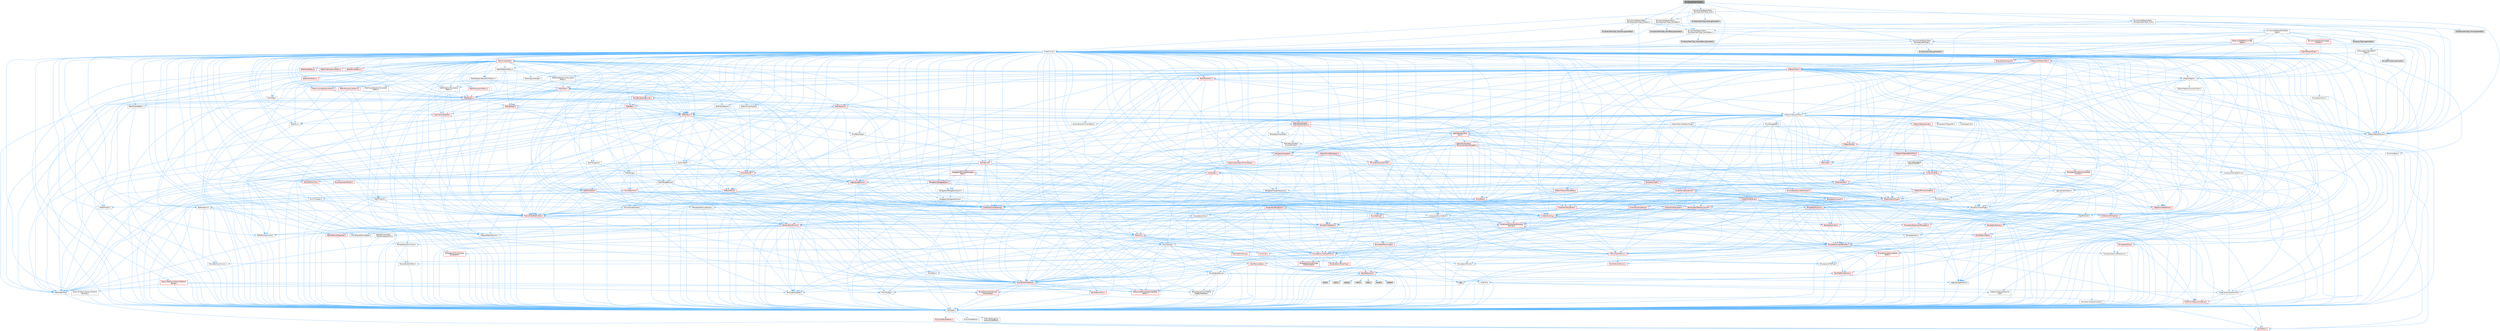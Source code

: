 digraph "EnvQueryAllItemTypes.h"
{
 // INTERACTIVE_SVG=YES
 // LATEX_PDF_SIZE
  bgcolor="transparent";
  edge [fontname=Helvetica,fontsize=10,labelfontname=Helvetica,labelfontsize=10];
  node [fontname=Helvetica,fontsize=10,shape=box,height=0.2,width=0.4];
  Node1 [id="Node000001",label="EnvQueryAllItemTypes.h",height=0.2,width=0.4,color="gray40", fillcolor="grey60", style="filled", fontcolor="black",tooltip=" "];
  Node1 -> Node2 [id="edge1_Node000001_Node000002",color="steelblue1",style="solid",tooltip=" "];
  Node2 [id="Node000002",label="EnvironmentQuery/Items\l/EnvQueryItemType.h",height=0.2,width=0.4,color="grey40", fillcolor="white", style="filled",URL="$dc/d47/EnvQueryItemType_8h.html",tooltip=" "];
  Node2 -> Node3 [id="edge2_Node000002_Node000003",color="steelblue1",style="solid",tooltip=" "];
  Node3 [id="Node000003",label="CoreMinimal.h",height=0.2,width=0.4,color="grey40", fillcolor="white", style="filled",URL="$d7/d67/CoreMinimal_8h.html",tooltip=" "];
  Node3 -> Node4 [id="edge3_Node000003_Node000004",color="steelblue1",style="solid",tooltip=" "];
  Node4 [id="Node000004",label="CoreTypes.h",height=0.2,width=0.4,color="grey40", fillcolor="white", style="filled",URL="$dc/dec/CoreTypes_8h.html",tooltip=" "];
  Node4 -> Node5 [id="edge4_Node000004_Node000005",color="steelblue1",style="solid",tooltip=" "];
  Node5 [id="Node000005",label="HAL/Platform.h",height=0.2,width=0.4,color="red", fillcolor="#FFF0F0", style="filled",URL="$d9/dd0/Platform_8h.html",tooltip=" "];
  Node4 -> Node15 [id="edge5_Node000004_Node000015",color="steelblue1",style="solid",tooltip=" "];
  Node15 [id="Node000015",label="ProfilingDebugging\l/UMemoryDefines.h",height=0.2,width=0.4,color="grey40", fillcolor="white", style="filled",URL="$d2/da2/UMemoryDefines_8h.html",tooltip=" "];
  Node4 -> Node16 [id="edge6_Node000004_Node000016",color="steelblue1",style="solid",tooltip=" "];
  Node16 [id="Node000016",label="Misc/CoreMiscDefines.h",height=0.2,width=0.4,color="red", fillcolor="#FFF0F0", style="filled",URL="$da/d38/CoreMiscDefines_8h.html",tooltip=" "];
  Node16 -> Node5 [id="edge7_Node000016_Node000005",color="steelblue1",style="solid",tooltip=" "];
  Node4 -> Node17 [id="edge8_Node000004_Node000017",color="steelblue1",style="solid",tooltip=" "];
  Node17 [id="Node000017",label="Misc/CoreDefines.h",height=0.2,width=0.4,color="grey40", fillcolor="white", style="filled",URL="$d3/dd2/CoreDefines_8h.html",tooltip=" "];
  Node3 -> Node18 [id="edge9_Node000003_Node000018",color="steelblue1",style="solid",tooltip=" "];
  Node18 [id="Node000018",label="CoreFwd.h",height=0.2,width=0.4,color="grey40", fillcolor="white", style="filled",URL="$d1/d1e/CoreFwd_8h.html",tooltip=" "];
  Node18 -> Node4 [id="edge10_Node000018_Node000004",color="steelblue1",style="solid",tooltip=" "];
  Node18 -> Node19 [id="edge11_Node000018_Node000019",color="steelblue1",style="solid",tooltip=" "];
  Node19 [id="Node000019",label="Containers/ContainersFwd.h",height=0.2,width=0.4,color="grey40", fillcolor="white", style="filled",URL="$d4/d0a/ContainersFwd_8h.html",tooltip=" "];
  Node19 -> Node5 [id="edge12_Node000019_Node000005",color="steelblue1",style="solid",tooltip=" "];
  Node19 -> Node4 [id="edge13_Node000019_Node000004",color="steelblue1",style="solid",tooltip=" "];
  Node19 -> Node20 [id="edge14_Node000019_Node000020",color="steelblue1",style="solid",tooltip=" "];
  Node20 [id="Node000020",label="Traits/IsContiguousContainer.h",height=0.2,width=0.4,color="red", fillcolor="#FFF0F0", style="filled",URL="$d5/d3c/IsContiguousContainer_8h.html",tooltip=" "];
  Node20 -> Node4 [id="edge15_Node000020_Node000004",color="steelblue1",style="solid",tooltip=" "];
  Node18 -> Node23 [id="edge16_Node000018_Node000023",color="steelblue1",style="solid",tooltip=" "];
  Node23 [id="Node000023",label="Math/MathFwd.h",height=0.2,width=0.4,color="grey40", fillcolor="white", style="filled",URL="$d2/d10/MathFwd_8h.html",tooltip=" "];
  Node23 -> Node5 [id="edge17_Node000023_Node000005",color="steelblue1",style="solid",tooltip=" "];
  Node18 -> Node24 [id="edge18_Node000018_Node000024",color="steelblue1",style="solid",tooltip=" "];
  Node24 [id="Node000024",label="UObject/UObjectHierarchy\lFwd.h",height=0.2,width=0.4,color="grey40", fillcolor="white", style="filled",URL="$d3/d13/UObjectHierarchyFwd_8h.html",tooltip=" "];
  Node3 -> Node24 [id="edge19_Node000003_Node000024",color="steelblue1",style="solid",tooltip=" "];
  Node3 -> Node19 [id="edge20_Node000003_Node000019",color="steelblue1",style="solid",tooltip=" "];
  Node3 -> Node25 [id="edge21_Node000003_Node000025",color="steelblue1",style="solid",tooltip=" "];
  Node25 [id="Node000025",label="Misc/VarArgs.h",height=0.2,width=0.4,color="grey40", fillcolor="white", style="filled",URL="$d5/d6f/VarArgs_8h.html",tooltip=" "];
  Node25 -> Node4 [id="edge22_Node000025_Node000004",color="steelblue1",style="solid",tooltip=" "];
  Node3 -> Node26 [id="edge23_Node000003_Node000026",color="steelblue1",style="solid",tooltip=" "];
  Node26 [id="Node000026",label="Logging/LogVerbosity.h",height=0.2,width=0.4,color="grey40", fillcolor="white", style="filled",URL="$d2/d8f/LogVerbosity_8h.html",tooltip=" "];
  Node26 -> Node4 [id="edge24_Node000026_Node000004",color="steelblue1",style="solid",tooltip=" "];
  Node3 -> Node27 [id="edge25_Node000003_Node000027",color="steelblue1",style="solid",tooltip=" "];
  Node27 [id="Node000027",label="Misc/OutputDevice.h",height=0.2,width=0.4,color="grey40", fillcolor="white", style="filled",URL="$d7/d32/OutputDevice_8h.html",tooltip=" "];
  Node27 -> Node18 [id="edge26_Node000027_Node000018",color="steelblue1",style="solid",tooltip=" "];
  Node27 -> Node4 [id="edge27_Node000027_Node000004",color="steelblue1",style="solid",tooltip=" "];
  Node27 -> Node26 [id="edge28_Node000027_Node000026",color="steelblue1",style="solid",tooltip=" "];
  Node27 -> Node25 [id="edge29_Node000027_Node000025",color="steelblue1",style="solid",tooltip=" "];
  Node27 -> Node28 [id="edge30_Node000027_Node000028",color="steelblue1",style="solid",tooltip=" "];
  Node28 [id="Node000028",label="Templates/IsArrayOrRefOf\lTypeByPredicate.h",height=0.2,width=0.4,color="grey40", fillcolor="white", style="filled",URL="$d6/da1/IsArrayOrRefOfTypeByPredicate_8h.html",tooltip=" "];
  Node28 -> Node4 [id="edge31_Node000028_Node000004",color="steelblue1",style="solid",tooltip=" "];
  Node27 -> Node29 [id="edge32_Node000027_Node000029",color="steelblue1",style="solid",tooltip=" "];
  Node29 [id="Node000029",label="Templates/IsValidVariadic\lFunctionArg.h",height=0.2,width=0.4,color="red", fillcolor="#FFF0F0", style="filled",URL="$d0/dc8/IsValidVariadicFunctionArg_8h.html",tooltip=" "];
  Node29 -> Node4 [id="edge33_Node000029_Node000004",color="steelblue1",style="solid",tooltip=" "];
  Node27 -> Node31 [id="edge34_Node000027_Node000031",color="steelblue1",style="solid",tooltip=" "];
  Node31 [id="Node000031",label="Traits/IsCharEncodingCompatible\lWith.h",height=0.2,width=0.4,color="red", fillcolor="#FFF0F0", style="filled",URL="$df/dd1/IsCharEncodingCompatibleWith_8h.html",tooltip=" "];
  Node3 -> Node33 [id="edge35_Node000003_Node000033",color="steelblue1",style="solid",tooltip=" "];
  Node33 [id="Node000033",label="HAL/PlatformCrt.h",height=0.2,width=0.4,color="red", fillcolor="#FFF0F0", style="filled",URL="$d8/d75/PlatformCrt_8h.html",tooltip=" "];
  Node33 -> Node34 [id="edge36_Node000033_Node000034",color="steelblue1",style="solid",tooltip=" "];
  Node34 [id="Node000034",label="new",height=0.2,width=0.4,color="grey60", fillcolor="#E0E0E0", style="filled",tooltip=" "];
  Node33 -> Node35 [id="edge37_Node000033_Node000035",color="steelblue1",style="solid",tooltip=" "];
  Node35 [id="Node000035",label="wchar.h",height=0.2,width=0.4,color="grey60", fillcolor="#E0E0E0", style="filled",tooltip=" "];
  Node33 -> Node36 [id="edge38_Node000033_Node000036",color="steelblue1",style="solid",tooltip=" "];
  Node36 [id="Node000036",label="stddef.h",height=0.2,width=0.4,color="grey60", fillcolor="#E0E0E0", style="filled",tooltip=" "];
  Node33 -> Node37 [id="edge39_Node000033_Node000037",color="steelblue1",style="solid",tooltip=" "];
  Node37 [id="Node000037",label="stdlib.h",height=0.2,width=0.4,color="grey60", fillcolor="#E0E0E0", style="filled",tooltip=" "];
  Node33 -> Node38 [id="edge40_Node000033_Node000038",color="steelblue1",style="solid",tooltip=" "];
  Node38 [id="Node000038",label="stdio.h",height=0.2,width=0.4,color="grey60", fillcolor="#E0E0E0", style="filled",tooltip=" "];
  Node33 -> Node39 [id="edge41_Node000033_Node000039",color="steelblue1",style="solid",tooltip=" "];
  Node39 [id="Node000039",label="stdarg.h",height=0.2,width=0.4,color="grey60", fillcolor="#E0E0E0", style="filled",tooltip=" "];
  Node33 -> Node40 [id="edge42_Node000033_Node000040",color="steelblue1",style="solid",tooltip=" "];
  Node40 [id="Node000040",label="math.h",height=0.2,width=0.4,color="grey60", fillcolor="#E0E0E0", style="filled",tooltip=" "];
  Node33 -> Node41 [id="edge43_Node000033_Node000041",color="steelblue1",style="solid",tooltip=" "];
  Node41 [id="Node000041",label="float.h",height=0.2,width=0.4,color="grey60", fillcolor="#E0E0E0", style="filled",tooltip=" "];
  Node3 -> Node43 [id="edge44_Node000003_Node000043",color="steelblue1",style="solid",tooltip=" "];
  Node43 [id="Node000043",label="HAL/PlatformMisc.h",height=0.2,width=0.4,color="red", fillcolor="#FFF0F0", style="filled",URL="$d0/df5/PlatformMisc_8h.html",tooltip=" "];
  Node43 -> Node4 [id="edge45_Node000043_Node000004",color="steelblue1",style="solid",tooltip=" "];
  Node3 -> Node62 [id="edge46_Node000003_Node000062",color="steelblue1",style="solid",tooltip=" "];
  Node62 [id="Node000062",label="Misc/AssertionMacros.h",height=0.2,width=0.4,color="red", fillcolor="#FFF0F0", style="filled",URL="$d0/dfa/AssertionMacros_8h.html",tooltip=" "];
  Node62 -> Node4 [id="edge47_Node000062_Node000004",color="steelblue1",style="solid",tooltip=" "];
  Node62 -> Node5 [id="edge48_Node000062_Node000005",color="steelblue1",style="solid",tooltip=" "];
  Node62 -> Node43 [id="edge49_Node000062_Node000043",color="steelblue1",style="solid",tooltip=" "];
  Node62 -> Node63 [id="edge50_Node000062_Node000063",color="steelblue1",style="solid",tooltip=" "];
  Node63 [id="Node000063",label="Templates/EnableIf.h",height=0.2,width=0.4,color="grey40", fillcolor="white", style="filled",URL="$d7/d60/EnableIf_8h.html",tooltip=" "];
  Node63 -> Node4 [id="edge51_Node000063_Node000004",color="steelblue1",style="solid",tooltip=" "];
  Node62 -> Node28 [id="edge52_Node000062_Node000028",color="steelblue1",style="solid",tooltip=" "];
  Node62 -> Node29 [id="edge53_Node000062_Node000029",color="steelblue1",style="solid",tooltip=" "];
  Node62 -> Node31 [id="edge54_Node000062_Node000031",color="steelblue1",style="solid",tooltip=" "];
  Node62 -> Node25 [id="edge55_Node000062_Node000025",color="steelblue1",style="solid",tooltip=" "];
  Node3 -> Node71 [id="edge56_Node000003_Node000071",color="steelblue1",style="solid",tooltip=" "];
  Node71 [id="Node000071",label="Templates/IsPointer.h",height=0.2,width=0.4,color="grey40", fillcolor="white", style="filled",URL="$d7/d05/IsPointer_8h.html",tooltip=" "];
  Node71 -> Node4 [id="edge57_Node000071_Node000004",color="steelblue1",style="solid",tooltip=" "];
  Node3 -> Node72 [id="edge58_Node000003_Node000072",color="steelblue1",style="solid",tooltip=" "];
  Node72 [id="Node000072",label="HAL/PlatformMemory.h",height=0.2,width=0.4,color="red", fillcolor="#FFF0F0", style="filled",URL="$de/d68/PlatformMemory_8h.html",tooltip=" "];
  Node72 -> Node4 [id="edge59_Node000072_Node000004",color="steelblue1",style="solid",tooltip=" "];
  Node3 -> Node55 [id="edge60_Node000003_Node000055",color="steelblue1",style="solid",tooltip=" "];
  Node55 [id="Node000055",label="HAL/PlatformAtomics.h",height=0.2,width=0.4,color="red", fillcolor="#FFF0F0", style="filled",URL="$d3/d36/PlatformAtomics_8h.html",tooltip=" "];
  Node55 -> Node4 [id="edge61_Node000055_Node000004",color="steelblue1",style="solid",tooltip=" "];
  Node3 -> Node77 [id="edge62_Node000003_Node000077",color="steelblue1",style="solid",tooltip=" "];
  Node77 [id="Node000077",label="Misc/Exec.h",height=0.2,width=0.4,color="grey40", fillcolor="white", style="filled",URL="$de/ddb/Exec_8h.html",tooltip=" "];
  Node77 -> Node4 [id="edge63_Node000077_Node000004",color="steelblue1",style="solid",tooltip=" "];
  Node77 -> Node62 [id="edge64_Node000077_Node000062",color="steelblue1",style="solid",tooltip=" "];
  Node3 -> Node78 [id="edge65_Node000003_Node000078",color="steelblue1",style="solid",tooltip=" "];
  Node78 [id="Node000078",label="HAL/MemoryBase.h",height=0.2,width=0.4,color="red", fillcolor="#FFF0F0", style="filled",URL="$d6/d9f/MemoryBase_8h.html",tooltip=" "];
  Node78 -> Node4 [id="edge66_Node000078_Node000004",color="steelblue1",style="solid",tooltip=" "];
  Node78 -> Node55 [id="edge67_Node000078_Node000055",color="steelblue1",style="solid",tooltip=" "];
  Node78 -> Node33 [id="edge68_Node000078_Node000033",color="steelblue1",style="solid",tooltip=" "];
  Node78 -> Node77 [id="edge69_Node000078_Node000077",color="steelblue1",style="solid",tooltip=" "];
  Node78 -> Node27 [id="edge70_Node000078_Node000027",color="steelblue1",style="solid",tooltip=" "];
  Node3 -> Node88 [id="edge71_Node000003_Node000088",color="steelblue1",style="solid",tooltip=" "];
  Node88 [id="Node000088",label="HAL/UnrealMemory.h",height=0.2,width=0.4,color="red", fillcolor="#FFF0F0", style="filled",URL="$d9/d96/UnrealMemory_8h.html",tooltip=" "];
  Node88 -> Node4 [id="edge72_Node000088_Node000004",color="steelblue1",style="solid",tooltip=" "];
  Node88 -> Node78 [id="edge73_Node000088_Node000078",color="steelblue1",style="solid",tooltip=" "];
  Node88 -> Node72 [id="edge74_Node000088_Node000072",color="steelblue1",style="solid",tooltip=" "];
  Node88 -> Node71 [id="edge75_Node000088_Node000071",color="steelblue1",style="solid",tooltip=" "];
  Node3 -> Node90 [id="edge76_Node000003_Node000090",color="steelblue1",style="solid",tooltip=" "];
  Node90 [id="Node000090",label="Templates/IsArithmetic.h",height=0.2,width=0.4,color="grey40", fillcolor="white", style="filled",URL="$d2/d5d/IsArithmetic_8h.html",tooltip=" "];
  Node90 -> Node4 [id="edge77_Node000090_Node000004",color="steelblue1",style="solid",tooltip=" "];
  Node3 -> Node84 [id="edge78_Node000003_Node000084",color="steelblue1",style="solid",tooltip=" "];
  Node84 [id="Node000084",label="Templates/AndOrNot.h",height=0.2,width=0.4,color="grey40", fillcolor="white", style="filled",URL="$db/d0a/AndOrNot_8h.html",tooltip=" "];
  Node84 -> Node4 [id="edge79_Node000084_Node000004",color="steelblue1",style="solid",tooltip=" "];
  Node3 -> Node91 [id="edge80_Node000003_Node000091",color="steelblue1",style="solid",tooltip=" "];
  Node91 [id="Node000091",label="Templates/IsPODType.h",height=0.2,width=0.4,color="grey40", fillcolor="white", style="filled",URL="$d7/db1/IsPODType_8h.html",tooltip=" "];
  Node91 -> Node4 [id="edge81_Node000091_Node000004",color="steelblue1",style="solid",tooltip=" "];
  Node3 -> Node92 [id="edge82_Node000003_Node000092",color="steelblue1",style="solid",tooltip=" "];
  Node92 [id="Node000092",label="Templates/IsUECoreType.h",height=0.2,width=0.4,color="red", fillcolor="#FFF0F0", style="filled",URL="$d1/db8/IsUECoreType_8h.html",tooltip=" "];
  Node92 -> Node4 [id="edge83_Node000092_Node000004",color="steelblue1",style="solid",tooltip=" "];
  Node3 -> Node85 [id="edge84_Node000003_Node000085",color="steelblue1",style="solid",tooltip=" "];
  Node85 [id="Node000085",label="Templates/IsTriviallyCopy\lConstructible.h",height=0.2,width=0.4,color="red", fillcolor="#FFF0F0", style="filled",URL="$d3/d78/IsTriviallyCopyConstructible_8h.html",tooltip=" "];
  Node85 -> Node4 [id="edge85_Node000085_Node000004",color="steelblue1",style="solid",tooltip=" "];
  Node3 -> Node93 [id="edge86_Node000003_Node000093",color="steelblue1",style="solid",tooltip=" "];
  Node93 [id="Node000093",label="Templates/UnrealTypeTraits.h",height=0.2,width=0.4,color="red", fillcolor="#FFF0F0", style="filled",URL="$d2/d2d/UnrealTypeTraits_8h.html",tooltip=" "];
  Node93 -> Node4 [id="edge87_Node000093_Node000004",color="steelblue1",style="solid",tooltip=" "];
  Node93 -> Node71 [id="edge88_Node000093_Node000071",color="steelblue1",style="solid",tooltip=" "];
  Node93 -> Node62 [id="edge89_Node000093_Node000062",color="steelblue1",style="solid",tooltip=" "];
  Node93 -> Node84 [id="edge90_Node000093_Node000084",color="steelblue1",style="solid",tooltip=" "];
  Node93 -> Node63 [id="edge91_Node000093_Node000063",color="steelblue1",style="solid",tooltip=" "];
  Node93 -> Node90 [id="edge92_Node000093_Node000090",color="steelblue1",style="solid",tooltip=" "];
  Node93 -> Node91 [id="edge93_Node000093_Node000091",color="steelblue1",style="solid",tooltip=" "];
  Node93 -> Node92 [id="edge94_Node000093_Node000092",color="steelblue1",style="solid",tooltip=" "];
  Node93 -> Node85 [id="edge95_Node000093_Node000085",color="steelblue1",style="solid",tooltip=" "];
  Node3 -> Node63 [id="edge96_Node000003_Node000063",color="steelblue1",style="solid",tooltip=" "];
  Node3 -> Node95 [id="edge97_Node000003_Node000095",color="steelblue1",style="solid",tooltip=" "];
  Node95 [id="Node000095",label="Templates/RemoveReference.h",height=0.2,width=0.4,color="grey40", fillcolor="white", style="filled",URL="$da/dbe/RemoveReference_8h.html",tooltip=" "];
  Node95 -> Node4 [id="edge98_Node000095_Node000004",color="steelblue1",style="solid",tooltip=" "];
  Node3 -> Node96 [id="edge99_Node000003_Node000096",color="steelblue1",style="solid",tooltip=" "];
  Node96 [id="Node000096",label="Templates/IntegralConstant.h",height=0.2,width=0.4,color="grey40", fillcolor="white", style="filled",URL="$db/d1b/IntegralConstant_8h.html",tooltip=" "];
  Node96 -> Node4 [id="edge100_Node000096_Node000004",color="steelblue1",style="solid",tooltip=" "];
  Node3 -> Node97 [id="edge101_Node000003_Node000097",color="steelblue1",style="solid",tooltip=" "];
  Node97 [id="Node000097",label="Templates/IsClass.h",height=0.2,width=0.4,color="grey40", fillcolor="white", style="filled",URL="$db/dcb/IsClass_8h.html",tooltip=" "];
  Node97 -> Node4 [id="edge102_Node000097_Node000004",color="steelblue1",style="solid",tooltip=" "];
  Node3 -> Node98 [id="edge103_Node000003_Node000098",color="steelblue1",style="solid",tooltip=" "];
  Node98 [id="Node000098",label="Templates/TypeCompatible\lBytes.h",height=0.2,width=0.4,color="red", fillcolor="#FFF0F0", style="filled",URL="$df/d0a/TypeCompatibleBytes_8h.html",tooltip=" "];
  Node98 -> Node4 [id="edge104_Node000098_Node000004",color="steelblue1",style="solid",tooltip=" "];
  Node98 -> Node34 [id="edge105_Node000098_Node000034",color="steelblue1",style="solid",tooltip=" "];
  Node3 -> Node20 [id="edge106_Node000003_Node000020",color="steelblue1",style="solid",tooltip=" "];
  Node3 -> Node99 [id="edge107_Node000003_Node000099",color="steelblue1",style="solid",tooltip=" "];
  Node99 [id="Node000099",label="Templates/UnrealTemplate.h",height=0.2,width=0.4,color="red", fillcolor="#FFF0F0", style="filled",URL="$d4/d24/UnrealTemplate_8h.html",tooltip=" "];
  Node99 -> Node4 [id="edge108_Node000099_Node000004",color="steelblue1",style="solid",tooltip=" "];
  Node99 -> Node71 [id="edge109_Node000099_Node000071",color="steelblue1",style="solid",tooltip=" "];
  Node99 -> Node88 [id="edge110_Node000099_Node000088",color="steelblue1",style="solid",tooltip=" "];
  Node99 -> Node93 [id="edge111_Node000099_Node000093",color="steelblue1",style="solid",tooltip=" "];
  Node99 -> Node95 [id="edge112_Node000099_Node000095",color="steelblue1",style="solid",tooltip=" "];
  Node99 -> Node98 [id="edge113_Node000099_Node000098",color="steelblue1",style="solid",tooltip=" "];
  Node99 -> Node20 [id="edge114_Node000099_Node000020",color="steelblue1",style="solid",tooltip=" "];
  Node3 -> Node48 [id="edge115_Node000003_Node000048",color="steelblue1",style="solid",tooltip=" "];
  Node48 [id="Node000048",label="Math/NumericLimits.h",height=0.2,width=0.4,color="grey40", fillcolor="white", style="filled",URL="$df/d1b/NumericLimits_8h.html",tooltip=" "];
  Node48 -> Node4 [id="edge116_Node000048_Node000004",color="steelblue1",style="solid",tooltip=" "];
  Node3 -> Node103 [id="edge117_Node000003_Node000103",color="steelblue1",style="solid",tooltip=" "];
  Node103 [id="Node000103",label="HAL/PlatformMath.h",height=0.2,width=0.4,color="red", fillcolor="#FFF0F0", style="filled",URL="$dc/d53/PlatformMath_8h.html",tooltip=" "];
  Node103 -> Node4 [id="edge118_Node000103_Node000004",color="steelblue1",style="solid",tooltip=" "];
  Node3 -> Node86 [id="edge119_Node000003_Node000086",color="steelblue1",style="solid",tooltip=" "];
  Node86 [id="Node000086",label="Templates/IsTriviallyCopy\lAssignable.h",height=0.2,width=0.4,color="red", fillcolor="#FFF0F0", style="filled",URL="$d2/df2/IsTriviallyCopyAssignable_8h.html",tooltip=" "];
  Node86 -> Node4 [id="edge120_Node000086_Node000004",color="steelblue1",style="solid",tooltip=" "];
  Node3 -> Node111 [id="edge121_Node000003_Node000111",color="steelblue1",style="solid",tooltip=" "];
  Node111 [id="Node000111",label="Templates/MemoryOps.h",height=0.2,width=0.4,color="red", fillcolor="#FFF0F0", style="filled",URL="$db/dea/MemoryOps_8h.html",tooltip=" "];
  Node111 -> Node4 [id="edge122_Node000111_Node000004",color="steelblue1",style="solid",tooltip=" "];
  Node111 -> Node88 [id="edge123_Node000111_Node000088",color="steelblue1",style="solid",tooltip=" "];
  Node111 -> Node86 [id="edge124_Node000111_Node000086",color="steelblue1",style="solid",tooltip=" "];
  Node111 -> Node85 [id="edge125_Node000111_Node000085",color="steelblue1",style="solid",tooltip=" "];
  Node111 -> Node93 [id="edge126_Node000111_Node000093",color="steelblue1",style="solid",tooltip=" "];
  Node111 -> Node34 [id="edge127_Node000111_Node000034",color="steelblue1",style="solid",tooltip=" "];
  Node3 -> Node112 [id="edge128_Node000003_Node000112",color="steelblue1",style="solid",tooltip=" "];
  Node112 [id="Node000112",label="Containers/ContainerAllocation\lPolicies.h",height=0.2,width=0.4,color="red", fillcolor="#FFF0F0", style="filled",URL="$d7/dff/ContainerAllocationPolicies_8h.html",tooltip=" "];
  Node112 -> Node4 [id="edge129_Node000112_Node000004",color="steelblue1",style="solid",tooltip=" "];
  Node112 -> Node112 [id="edge130_Node000112_Node000112",color="steelblue1",style="solid",tooltip=" "];
  Node112 -> Node103 [id="edge131_Node000112_Node000103",color="steelblue1",style="solid",tooltip=" "];
  Node112 -> Node88 [id="edge132_Node000112_Node000088",color="steelblue1",style="solid",tooltip=" "];
  Node112 -> Node48 [id="edge133_Node000112_Node000048",color="steelblue1",style="solid",tooltip=" "];
  Node112 -> Node62 [id="edge134_Node000112_Node000062",color="steelblue1",style="solid",tooltip=" "];
  Node112 -> Node111 [id="edge135_Node000112_Node000111",color="steelblue1",style="solid",tooltip=" "];
  Node112 -> Node98 [id="edge136_Node000112_Node000098",color="steelblue1",style="solid",tooltip=" "];
  Node3 -> Node115 [id="edge137_Node000003_Node000115",color="steelblue1",style="solid",tooltip=" "];
  Node115 [id="Node000115",label="Templates/IsEnumClass.h",height=0.2,width=0.4,color="grey40", fillcolor="white", style="filled",URL="$d7/d15/IsEnumClass_8h.html",tooltip=" "];
  Node115 -> Node4 [id="edge138_Node000115_Node000004",color="steelblue1",style="solid",tooltip=" "];
  Node115 -> Node84 [id="edge139_Node000115_Node000084",color="steelblue1",style="solid",tooltip=" "];
  Node3 -> Node116 [id="edge140_Node000003_Node000116",color="steelblue1",style="solid",tooltip=" "];
  Node116 [id="Node000116",label="HAL/PlatformProperties.h",height=0.2,width=0.4,color="red", fillcolor="#FFF0F0", style="filled",URL="$d9/db0/PlatformProperties_8h.html",tooltip=" "];
  Node116 -> Node4 [id="edge141_Node000116_Node000004",color="steelblue1",style="solid",tooltip=" "];
  Node3 -> Node119 [id="edge142_Node000003_Node000119",color="steelblue1",style="solid",tooltip=" "];
  Node119 [id="Node000119",label="Misc/EngineVersionBase.h",height=0.2,width=0.4,color="grey40", fillcolor="white", style="filled",URL="$d5/d2b/EngineVersionBase_8h.html",tooltip=" "];
  Node119 -> Node4 [id="edge143_Node000119_Node000004",color="steelblue1",style="solid",tooltip=" "];
  Node3 -> Node120 [id="edge144_Node000003_Node000120",color="steelblue1",style="solid",tooltip=" "];
  Node120 [id="Node000120",label="Internationalization\l/TextNamespaceFwd.h",height=0.2,width=0.4,color="grey40", fillcolor="white", style="filled",URL="$d8/d97/TextNamespaceFwd_8h.html",tooltip=" "];
  Node120 -> Node4 [id="edge145_Node000120_Node000004",color="steelblue1",style="solid",tooltip=" "];
  Node3 -> Node121 [id="edge146_Node000003_Node000121",color="steelblue1",style="solid",tooltip=" "];
  Node121 [id="Node000121",label="Serialization/Archive.h",height=0.2,width=0.4,color="red", fillcolor="#FFF0F0", style="filled",URL="$d7/d3b/Archive_8h.html",tooltip=" "];
  Node121 -> Node18 [id="edge147_Node000121_Node000018",color="steelblue1",style="solid",tooltip=" "];
  Node121 -> Node4 [id="edge148_Node000121_Node000004",color="steelblue1",style="solid",tooltip=" "];
  Node121 -> Node116 [id="edge149_Node000121_Node000116",color="steelblue1",style="solid",tooltip=" "];
  Node121 -> Node120 [id="edge150_Node000121_Node000120",color="steelblue1",style="solid",tooltip=" "];
  Node121 -> Node23 [id="edge151_Node000121_Node000023",color="steelblue1",style="solid",tooltip=" "];
  Node121 -> Node62 [id="edge152_Node000121_Node000062",color="steelblue1",style="solid",tooltip=" "];
  Node121 -> Node119 [id="edge153_Node000121_Node000119",color="steelblue1",style="solid",tooltip=" "];
  Node121 -> Node25 [id="edge154_Node000121_Node000025",color="steelblue1",style="solid",tooltip=" "];
  Node121 -> Node63 [id="edge155_Node000121_Node000063",color="steelblue1",style="solid",tooltip=" "];
  Node121 -> Node28 [id="edge156_Node000121_Node000028",color="steelblue1",style="solid",tooltip=" "];
  Node121 -> Node115 [id="edge157_Node000121_Node000115",color="steelblue1",style="solid",tooltip=" "];
  Node121 -> Node29 [id="edge158_Node000121_Node000029",color="steelblue1",style="solid",tooltip=" "];
  Node121 -> Node99 [id="edge159_Node000121_Node000099",color="steelblue1",style="solid",tooltip=" "];
  Node121 -> Node31 [id="edge160_Node000121_Node000031",color="steelblue1",style="solid",tooltip=" "];
  Node121 -> Node124 [id="edge161_Node000121_Node000124",color="steelblue1",style="solid",tooltip=" "];
  Node124 [id="Node000124",label="UObject/ObjectVersion.h",height=0.2,width=0.4,color="grey40", fillcolor="white", style="filled",URL="$da/d63/ObjectVersion_8h.html",tooltip=" "];
  Node124 -> Node4 [id="edge162_Node000124_Node000004",color="steelblue1",style="solid",tooltip=" "];
  Node3 -> Node125 [id="edge163_Node000003_Node000125",color="steelblue1",style="solid",tooltip=" "];
  Node125 [id="Node000125",label="Templates/Less.h",height=0.2,width=0.4,color="grey40", fillcolor="white", style="filled",URL="$de/dc8/Less_8h.html",tooltip=" "];
  Node125 -> Node4 [id="edge164_Node000125_Node000004",color="steelblue1",style="solid",tooltip=" "];
  Node125 -> Node99 [id="edge165_Node000125_Node000099",color="steelblue1",style="solid",tooltip=" "];
  Node3 -> Node126 [id="edge166_Node000003_Node000126",color="steelblue1",style="solid",tooltip=" "];
  Node126 [id="Node000126",label="Templates/Sorting.h",height=0.2,width=0.4,color="red", fillcolor="#FFF0F0", style="filled",URL="$d3/d9e/Sorting_8h.html",tooltip=" "];
  Node126 -> Node4 [id="edge167_Node000126_Node000004",color="steelblue1",style="solid",tooltip=" "];
  Node126 -> Node103 [id="edge168_Node000126_Node000103",color="steelblue1",style="solid",tooltip=" "];
  Node126 -> Node125 [id="edge169_Node000126_Node000125",color="steelblue1",style="solid",tooltip=" "];
  Node3 -> Node137 [id="edge170_Node000003_Node000137",color="steelblue1",style="solid",tooltip=" "];
  Node137 [id="Node000137",label="Misc/Char.h",height=0.2,width=0.4,color="red", fillcolor="#FFF0F0", style="filled",URL="$d0/d58/Char_8h.html",tooltip=" "];
  Node137 -> Node4 [id="edge171_Node000137_Node000004",color="steelblue1",style="solid",tooltip=" "];
  Node3 -> Node140 [id="edge172_Node000003_Node000140",color="steelblue1",style="solid",tooltip=" "];
  Node140 [id="Node000140",label="GenericPlatform/GenericPlatform\lStricmp.h",height=0.2,width=0.4,color="grey40", fillcolor="white", style="filled",URL="$d2/d86/GenericPlatformStricmp_8h.html",tooltip=" "];
  Node140 -> Node4 [id="edge173_Node000140_Node000004",color="steelblue1",style="solid",tooltip=" "];
  Node3 -> Node141 [id="edge174_Node000003_Node000141",color="steelblue1",style="solid",tooltip=" "];
  Node141 [id="Node000141",label="GenericPlatform/GenericPlatform\lString.h",height=0.2,width=0.4,color="red", fillcolor="#FFF0F0", style="filled",URL="$dd/d20/GenericPlatformString_8h.html",tooltip=" "];
  Node141 -> Node4 [id="edge175_Node000141_Node000004",color="steelblue1",style="solid",tooltip=" "];
  Node141 -> Node140 [id="edge176_Node000141_Node000140",color="steelblue1",style="solid",tooltip=" "];
  Node141 -> Node63 [id="edge177_Node000141_Node000063",color="steelblue1",style="solid",tooltip=" "];
  Node141 -> Node31 [id="edge178_Node000141_Node000031",color="steelblue1",style="solid",tooltip=" "];
  Node3 -> Node74 [id="edge179_Node000003_Node000074",color="steelblue1",style="solid",tooltip=" "];
  Node74 [id="Node000074",label="HAL/PlatformString.h",height=0.2,width=0.4,color="red", fillcolor="#FFF0F0", style="filled",URL="$db/db5/PlatformString_8h.html",tooltip=" "];
  Node74 -> Node4 [id="edge180_Node000074_Node000004",color="steelblue1",style="solid",tooltip=" "];
  Node3 -> Node144 [id="edge181_Node000003_Node000144",color="steelblue1",style="solid",tooltip=" "];
  Node144 [id="Node000144",label="Misc/CString.h",height=0.2,width=0.4,color="grey40", fillcolor="white", style="filled",URL="$d2/d49/CString_8h.html",tooltip=" "];
  Node144 -> Node4 [id="edge182_Node000144_Node000004",color="steelblue1",style="solid",tooltip=" "];
  Node144 -> Node33 [id="edge183_Node000144_Node000033",color="steelblue1",style="solid",tooltip=" "];
  Node144 -> Node74 [id="edge184_Node000144_Node000074",color="steelblue1",style="solid",tooltip=" "];
  Node144 -> Node62 [id="edge185_Node000144_Node000062",color="steelblue1",style="solid",tooltip=" "];
  Node144 -> Node137 [id="edge186_Node000144_Node000137",color="steelblue1",style="solid",tooltip=" "];
  Node144 -> Node25 [id="edge187_Node000144_Node000025",color="steelblue1",style="solid",tooltip=" "];
  Node144 -> Node28 [id="edge188_Node000144_Node000028",color="steelblue1",style="solid",tooltip=" "];
  Node144 -> Node29 [id="edge189_Node000144_Node000029",color="steelblue1",style="solid",tooltip=" "];
  Node144 -> Node31 [id="edge190_Node000144_Node000031",color="steelblue1",style="solid",tooltip=" "];
  Node3 -> Node145 [id="edge191_Node000003_Node000145",color="steelblue1",style="solid",tooltip=" "];
  Node145 [id="Node000145",label="Misc/Crc.h",height=0.2,width=0.4,color="red", fillcolor="#FFF0F0", style="filled",URL="$d4/dd2/Crc_8h.html",tooltip=" "];
  Node145 -> Node4 [id="edge192_Node000145_Node000004",color="steelblue1",style="solid",tooltip=" "];
  Node145 -> Node74 [id="edge193_Node000145_Node000074",color="steelblue1",style="solid",tooltip=" "];
  Node145 -> Node62 [id="edge194_Node000145_Node000062",color="steelblue1",style="solid",tooltip=" "];
  Node145 -> Node144 [id="edge195_Node000145_Node000144",color="steelblue1",style="solid",tooltip=" "];
  Node145 -> Node137 [id="edge196_Node000145_Node000137",color="steelblue1",style="solid",tooltip=" "];
  Node145 -> Node93 [id="edge197_Node000145_Node000093",color="steelblue1",style="solid",tooltip=" "];
  Node3 -> Node136 [id="edge198_Node000003_Node000136",color="steelblue1",style="solid",tooltip=" "];
  Node136 [id="Node000136",label="Math/UnrealMathUtility.h",height=0.2,width=0.4,color="red", fillcolor="#FFF0F0", style="filled",URL="$db/db8/UnrealMathUtility_8h.html",tooltip=" "];
  Node136 -> Node4 [id="edge199_Node000136_Node000004",color="steelblue1",style="solid",tooltip=" "];
  Node136 -> Node62 [id="edge200_Node000136_Node000062",color="steelblue1",style="solid",tooltip=" "];
  Node136 -> Node103 [id="edge201_Node000136_Node000103",color="steelblue1",style="solid",tooltip=" "];
  Node136 -> Node23 [id="edge202_Node000136_Node000023",color="steelblue1",style="solid",tooltip=" "];
  Node3 -> Node146 [id="edge203_Node000003_Node000146",color="steelblue1",style="solid",tooltip=" "];
  Node146 [id="Node000146",label="Containers/UnrealString.h",height=0.2,width=0.4,color="red", fillcolor="#FFF0F0", style="filled",URL="$d5/dba/UnrealString_8h.html",tooltip=" "];
  Node3 -> Node150 [id="edge204_Node000003_Node000150",color="steelblue1",style="solid",tooltip=" "];
  Node150 [id="Node000150",label="Containers/Array.h",height=0.2,width=0.4,color="red", fillcolor="#FFF0F0", style="filled",URL="$df/dd0/Array_8h.html",tooltip=" "];
  Node150 -> Node4 [id="edge205_Node000150_Node000004",color="steelblue1",style="solid",tooltip=" "];
  Node150 -> Node62 [id="edge206_Node000150_Node000062",color="steelblue1",style="solid",tooltip=" "];
  Node150 -> Node88 [id="edge207_Node000150_Node000088",color="steelblue1",style="solid",tooltip=" "];
  Node150 -> Node93 [id="edge208_Node000150_Node000093",color="steelblue1",style="solid",tooltip=" "];
  Node150 -> Node99 [id="edge209_Node000150_Node000099",color="steelblue1",style="solid",tooltip=" "];
  Node150 -> Node112 [id="edge210_Node000150_Node000112",color="steelblue1",style="solid",tooltip=" "];
  Node150 -> Node121 [id="edge211_Node000150_Node000121",color="steelblue1",style="solid",tooltip=" "];
  Node150 -> Node129 [id="edge212_Node000150_Node000129",color="steelblue1",style="solid",tooltip=" "];
  Node129 [id="Node000129",label="Templates/Invoke.h",height=0.2,width=0.4,color="red", fillcolor="#FFF0F0", style="filled",URL="$d7/deb/Invoke_8h.html",tooltip=" "];
  Node129 -> Node4 [id="edge213_Node000129_Node000004",color="steelblue1",style="solid",tooltip=" "];
  Node129 -> Node99 [id="edge214_Node000129_Node000099",color="steelblue1",style="solid",tooltip=" "];
  Node150 -> Node125 [id="edge215_Node000150_Node000125",color="steelblue1",style="solid",tooltip=" "];
  Node150 -> Node126 [id="edge216_Node000150_Node000126",color="steelblue1",style="solid",tooltip=" "];
  Node150 -> Node173 [id="edge217_Node000150_Node000173",color="steelblue1",style="solid",tooltip=" "];
  Node173 [id="Node000173",label="Templates/AlignmentTemplates.h",height=0.2,width=0.4,color="red", fillcolor="#FFF0F0", style="filled",URL="$dd/d32/AlignmentTemplates_8h.html",tooltip=" "];
  Node173 -> Node4 [id="edge218_Node000173_Node000004",color="steelblue1",style="solid",tooltip=" "];
  Node173 -> Node71 [id="edge219_Node000173_Node000071",color="steelblue1",style="solid",tooltip=" "];
  Node3 -> Node174 [id="edge220_Node000003_Node000174",color="steelblue1",style="solid",tooltip=" "];
  Node174 [id="Node000174",label="Misc/FrameNumber.h",height=0.2,width=0.4,color="grey40", fillcolor="white", style="filled",URL="$dd/dbd/FrameNumber_8h.html",tooltip=" "];
  Node174 -> Node4 [id="edge221_Node000174_Node000004",color="steelblue1",style="solid",tooltip=" "];
  Node174 -> Node48 [id="edge222_Node000174_Node000048",color="steelblue1",style="solid",tooltip=" "];
  Node174 -> Node136 [id="edge223_Node000174_Node000136",color="steelblue1",style="solid",tooltip=" "];
  Node174 -> Node63 [id="edge224_Node000174_Node000063",color="steelblue1",style="solid",tooltip=" "];
  Node174 -> Node93 [id="edge225_Node000174_Node000093",color="steelblue1",style="solid",tooltip=" "];
  Node3 -> Node175 [id="edge226_Node000003_Node000175",color="steelblue1",style="solid",tooltip=" "];
  Node175 [id="Node000175",label="Misc/Timespan.h",height=0.2,width=0.4,color="grey40", fillcolor="white", style="filled",URL="$da/dd9/Timespan_8h.html",tooltip=" "];
  Node175 -> Node4 [id="edge227_Node000175_Node000004",color="steelblue1",style="solid",tooltip=" "];
  Node175 -> Node176 [id="edge228_Node000175_Node000176",color="steelblue1",style="solid",tooltip=" "];
  Node176 [id="Node000176",label="Math/Interval.h",height=0.2,width=0.4,color="grey40", fillcolor="white", style="filled",URL="$d1/d55/Interval_8h.html",tooltip=" "];
  Node176 -> Node4 [id="edge229_Node000176_Node000004",color="steelblue1",style="solid",tooltip=" "];
  Node176 -> Node90 [id="edge230_Node000176_Node000090",color="steelblue1",style="solid",tooltip=" "];
  Node176 -> Node93 [id="edge231_Node000176_Node000093",color="steelblue1",style="solid",tooltip=" "];
  Node176 -> Node48 [id="edge232_Node000176_Node000048",color="steelblue1",style="solid",tooltip=" "];
  Node176 -> Node136 [id="edge233_Node000176_Node000136",color="steelblue1",style="solid",tooltip=" "];
  Node175 -> Node136 [id="edge234_Node000175_Node000136",color="steelblue1",style="solid",tooltip=" "];
  Node175 -> Node62 [id="edge235_Node000175_Node000062",color="steelblue1",style="solid",tooltip=" "];
  Node3 -> Node177 [id="edge236_Node000003_Node000177",color="steelblue1",style="solid",tooltip=" "];
  Node177 [id="Node000177",label="Containers/StringConv.h",height=0.2,width=0.4,color="red", fillcolor="#FFF0F0", style="filled",URL="$d3/ddf/StringConv_8h.html",tooltip=" "];
  Node177 -> Node4 [id="edge237_Node000177_Node000004",color="steelblue1",style="solid",tooltip=" "];
  Node177 -> Node62 [id="edge238_Node000177_Node000062",color="steelblue1",style="solid",tooltip=" "];
  Node177 -> Node112 [id="edge239_Node000177_Node000112",color="steelblue1",style="solid",tooltip=" "];
  Node177 -> Node150 [id="edge240_Node000177_Node000150",color="steelblue1",style="solid",tooltip=" "];
  Node177 -> Node144 [id="edge241_Node000177_Node000144",color="steelblue1",style="solid",tooltip=" "];
  Node177 -> Node178 [id="edge242_Node000177_Node000178",color="steelblue1",style="solid",tooltip=" "];
  Node178 [id="Node000178",label="Templates/IsArray.h",height=0.2,width=0.4,color="grey40", fillcolor="white", style="filled",URL="$d8/d8d/IsArray_8h.html",tooltip=" "];
  Node178 -> Node4 [id="edge243_Node000178_Node000004",color="steelblue1",style="solid",tooltip=" "];
  Node177 -> Node99 [id="edge244_Node000177_Node000099",color="steelblue1",style="solid",tooltip=" "];
  Node177 -> Node93 [id="edge245_Node000177_Node000093",color="steelblue1",style="solid",tooltip=" "];
  Node177 -> Node31 [id="edge246_Node000177_Node000031",color="steelblue1",style="solid",tooltip=" "];
  Node177 -> Node20 [id="edge247_Node000177_Node000020",color="steelblue1",style="solid",tooltip=" "];
  Node3 -> Node179 [id="edge248_Node000003_Node000179",color="steelblue1",style="solid",tooltip=" "];
  Node179 [id="Node000179",label="UObject/UnrealNames.h",height=0.2,width=0.4,color="red", fillcolor="#FFF0F0", style="filled",URL="$d8/db1/UnrealNames_8h.html",tooltip=" "];
  Node179 -> Node4 [id="edge249_Node000179_Node000004",color="steelblue1",style="solid",tooltip=" "];
  Node3 -> Node181 [id="edge250_Node000003_Node000181",color="steelblue1",style="solid",tooltip=" "];
  Node181 [id="Node000181",label="UObject/NameTypes.h",height=0.2,width=0.4,color="red", fillcolor="#FFF0F0", style="filled",URL="$d6/d35/NameTypes_8h.html",tooltip=" "];
  Node181 -> Node4 [id="edge251_Node000181_Node000004",color="steelblue1",style="solid",tooltip=" "];
  Node181 -> Node62 [id="edge252_Node000181_Node000062",color="steelblue1",style="solid",tooltip=" "];
  Node181 -> Node88 [id="edge253_Node000181_Node000088",color="steelblue1",style="solid",tooltip=" "];
  Node181 -> Node93 [id="edge254_Node000181_Node000093",color="steelblue1",style="solid",tooltip=" "];
  Node181 -> Node99 [id="edge255_Node000181_Node000099",color="steelblue1",style="solid",tooltip=" "];
  Node181 -> Node146 [id="edge256_Node000181_Node000146",color="steelblue1",style="solid",tooltip=" "];
  Node181 -> Node177 [id="edge257_Node000181_Node000177",color="steelblue1",style="solid",tooltip=" "];
  Node181 -> Node45 [id="edge258_Node000181_Node000045",color="steelblue1",style="solid",tooltip=" "];
  Node45 [id="Node000045",label="Containers/StringFwd.h",height=0.2,width=0.4,color="red", fillcolor="#FFF0F0", style="filled",URL="$df/d37/StringFwd_8h.html",tooltip=" "];
  Node45 -> Node4 [id="edge259_Node000045_Node000004",color="steelblue1",style="solid",tooltip=" "];
  Node45 -> Node20 [id="edge260_Node000045_Node000020",color="steelblue1",style="solid",tooltip=" "];
  Node181 -> Node179 [id="edge261_Node000181_Node000179",color="steelblue1",style="solid",tooltip=" "];
  Node181 -> Node158 [id="edge262_Node000181_Node000158",color="steelblue1",style="solid",tooltip=" "];
  Node158 [id="Node000158",label="Serialization/MemoryLayout.h",height=0.2,width=0.4,color="red", fillcolor="#FFF0F0", style="filled",URL="$d7/d66/MemoryLayout_8h.html",tooltip=" "];
  Node158 -> Node161 [id="edge263_Node000158_Node000161",color="steelblue1",style="solid",tooltip=" "];
  Node161 [id="Node000161",label="Containers/EnumAsByte.h",height=0.2,width=0.4,color="grey40", fillcolor="white", style="filled",URL="$d6/d9a/EnumAsByte_8h.html",tooltip=" "];
  Node161 -> Node4 [id="edge264_Node000161_Node000004",color="steelblue1",style="solid",tooltip=" "];
  Node161 -> Node91 [id="edge265_Node000161_Node000091",color="steelblue1",style="solid",tooltip=" "];
  Node161 -> Node162 [id="edge266_Node000161_Node000162",color="steelblue1",style="solid",tooltip=" "];
  Node162 [id="Node000162",label="Templates/TypeHash.h",height=0.2,width=0.4,color="red", fillcolor="#FFF0F0", style="filled",URL="$d1/d62/TypeHash_8h.html",tooltip=" "];
  Node162 -> Node4 [id="edge267_Node000162_Node000004",color="steelblue1",style="solid",tooltip=" "];
  Node162 -> Node145 [id="edge268_Node000162_Node000145",color="steelblue1",style="solid",tooltip=" "];
  Node158 -> Node45 [id="edge269_Node000158_Node000045",color="steelblue1",style="solid",tooltip=" "];
  Node158 -> Node88 [id="edge270_Node000158_Node000088",color="steelblue1",style="solid",tooltip=" "];
  Node158 -> Node63 [id="edge271_Node000158_Node000063",color="steelblue1",style="solid",tooltip=" "];
  Node158 -> Node99 [id="edge272_Node000158_Node000099",color="steelblue1",style="solid",tooltip=" "];
  Node3 -> Node189 [id="edge273_Node000003_Node000189",color="steelblue1",style="solid",tooltip=" "];
  Node189 [id="Node000189",label="Misc/Parse.h",height=0.2,width=0.4,color="red", fillcolor="#FFF0F0", style="filled",URL="$dc/d71/Parse_8h.html",tooltip=" "];
  Node189 -> Node45 [id="edge274_Node000189_Node000045",color="steelblue1",style="solid",tooltip=" "];
  Node189 -> Node146 [id="edge275_Node000189_Node000146",color="steelblue1",style="solid",tooltip=" "];
  Node189 -> Node4 [id="edge276_Node000189_Node000004",color="steelblue1",style="solid",tooltip=" "];
  Node189 -> Node33 [id="edge277_Node000189_Node000033",color="steelblue1",style="solid",tooltip=" "];
  Node189 -> Node50 [id="edge278_Node000189_Node000050",color="steelblue1",style="solid",tooltip=" "];
  Node50 [id="Node000050",label="Misc/EnumClassFlags.h",height=0.2,width=0.4,color="grey40", fillcolor="white", style="filled",URL="$d8/de7/EnumClassFlags_8h.html",tooltip=" "];
  Node189 -> Node190 [id="edge279_Node000189_Node000190",color="steelblue1",style="solid",tooltip=" "];
  Node190 [id="Node000190",label="Templates/Function.h",height=0.2,width=0.4,color="red", fillcolor="#FFF0F0", style="filled",URL="$df/df5/Function_8h.html",tooltip=" "];
  Node190 -> Node4 [id="edge280_Node000190_Node000004",color="steelblue1",style="solid",tooltip=" "];
  Node190 -> Node62 [id="edge281_Node000190_Node000062",color="steelblue1",style="solid",tooltip=" "];
  Node190 -> Node88 [id="edge282_Node000190_Node000088",color="steelblue1",style="solid",tooltip=" "];
  Node190 -> Node93 [id="edge283_Node000190_Node000093",color="steelblue1",style="solid",tooltip=" "];
  Node190 -> Node129 [id="edge284_Node000190_Node000129",color="steelblue1",style="solid",tooltip=" "];
  Node190 -> Node99 [id="edge285_Node000190_Node000099",color="steelblue1",style="solid",tooltip=" "];
  Node190 -> Node136 [id="edge286_Node000190_Node000136",color="steelblue1",style="solid",tooltip=" "];
  Node190 -> Node34 [id="edge287_Node000190_Node000034",color="steelblue1",style="solid",tooltip=" "];
  Node3 -> Node173 [id="edge288_Node000003_Node000173",color="steelblue1",style="solid",tooltip=" "];
  Node3 -> Node192 [id="edge289_Node000003_Node000192",color="steelblue1",style="solid",tooltip=" "];
  Node192 [id="Node000192",label="Misc/StructBuilder.h",height=0.2,width=0.4,color="grey40", fillcolor="white", style="filled",URL="$d9/db3/StructBuilder_8h.html",tooltip=" "];
  Node192 -> Node4 [id="edge290_Node000192_Node000004",color="steelblue1",style="solid",tooltip=" "];
  Node192 -> Node136 [id="edge291_Node000192_Node000136",color="steelblue1",style="solid",tooltip=" "];
  Node192 -> Node173 [id="edge292_Node000192_Node000173",color="steelblue1",style="solid",tooltip=" "];
  Node3 -> Node105 [id="edge293_Node000003_Node000105",color="steelblue1",style="solid",tooltip=" "];
  Node105 [id="Node000105",label="Templates/Decay.h",height=0.2,width=0.4,color="red", fillcolor="#FFF0F0", style="filled",URL="$dd/d0f/Decay_8h.html",tooltip=" "];
  Node105 -> Node4 [id="edge294_Node000105_Node000004",color="steelblue1",style="solid",tooltip=" "];
  Node105 -> Node95 [id="edge295_Node000105_Node000095",color="steelblue1",style="solid",tooltip=" "];
  Node3 -> Node193 [id="edge296_Node000003_Node000193",color="steelblue1",style="solid",tooltip=" "];
  Node193 [id="Node000193",label="Templates/PointerIsConvertible\lFromTo.h",height=0.2,width=0.4,color="red", fillcolor="#FFF0F0", style="filled",URL="$d6/d65/PointerIsConvertibleFromTo_8h.html",tooltip=" "];
  Node193 -> Node4 [id="edge297_Node000193_Node000004",color="steelblue1",style="solid",tooltip=" "];
  Node3 -> Node129 [id="edge298_Node000003_Node000129",color="steelblue1",style="solid",tooltip=" "];
  Node3 -> Node190 [id="edge299_Node000003_Node000190",color="steelblue1",style="solid",tooltip=" "];
  Node3 -> Node162 [id="edge300_Node000003_Node000162",color="steelblue1",style="solid",tooltip=" "];
  Node3 -> Node194 [id="edge301_Node000003_Node000194",color="steelblue1",style="solid",tooltip=" "];
  Node194 [id="Node000194",label="Containers/ScriptArray.h",height=0.2,width=0.4,color="red", fillcolor="#FFF0F0", style="filled",URL="$dc/daf/ScriptArray_8h.html",tooltip=" "];
  Node194 -> Node4 [id="edge302_Node000194_Node000004",color="steelblue1",style="solid",tooltip=" "];
  Node194 -> Node62 [id="edge303_Node000194_Node000062",color="steelblue1",style="solid",tooltip=" "];
  Node194 -> Node88 [id="edge304_Node000194_Node000088",color="steelblue1",style="solid",tooltip=" "];
  Node194 -> Node112 [id="edge305_Node000194_Node000112",color="steelblue1",style="solid",tooltip=" "];
  Node194 -> Node150 [id="edge306_Node000194_Node000150",color="steelblue1",style="solid",tooltip=" "];
  Node3 -> Node195 [id="edge307_Node000003_Node000195",color="steelblue1",style="solid",tooltip=" "];
  Node195 [id="Node000195",label="Containers/BitArray.h",height=0.2,width=0.4,color="red", fillcolor="#FFF0F0", style="filled",URL="$d1/de4/BitArray_8h.html",tooltip=" "];
  Node195 -> Node112 [id="edge308_Node000195_Node000112",color="steelblue1",style="solid",tooltip=" "];
  Node195 -> Node4 [id="edge309_Node000195_Node000004",color="steelblue1",style="solid",tooltip=" "];
  Node195 -> Node55 [id="edge310_Node000195_Node000055",color="steelblue1",style="solid",tooltip=" "];
  Node195 -> Node88 [id="edge311_Node000195_Node000088",color="steelblue1",style="solid",tooltip=" "];
  Node195 -> Node136 [id="edge312_Node000195_Node000136",color="steelblue1",style="solid",tooltip=" "];
  Node195 -> Node62 [id="edge313_Node000195_Node000062",color="steelblue1",style="solid",tooltip=" "];
  Node195 -> Node50 [id="edge314_Node000195_Node000050",color="steelblue1",style="solid",tooltip=" "];
  Node195 -> Node121 [id="edge315_Node000195_Node000121",color="steelblue1",style="solid",tooltip=" "];
  Node195 -> Node158 [id="edge316_Node000195_Node000158",color="steelblue1",style="solid",tooltip=" "];
  Node195 -> Node63 [id="edge317_Node000195_Node000063",color="steelblue1",style="solid",tooltip=" "];
  Node195 -> Node129 [id="edge318_Node000195_Node000129",color="steelblue1",style="solid",tooltip=" "];
  Node195 -> Node99 [id="edge319_Node000195_Node000099",color="steelblue1",style="solid",tooltip=" "];
  Node195 -> Node93 [id="edge320_Node000195_Node000093",color="steelblue1",style="solid",tooltip=" "];
  Node3 -> Node196 [id="edge321_Node000003_Node000196",color="steelblue1",style="solid",tooltip=" "];
  Node196 [id="Node000196",label="Containers/SparseArray.h",height=0.2,width=0.4,color="red", fillcolor="#FFF0F0", style="filled",URL="$d5/dbf/SparseArray_8h.html",tooltip=" "];
  Node196 -> Node4 [id="edge322_Node000196_Node000004",color="steelblue1",style="solid",tooltip=" "];
  Node196 -> Node62 [id="edge323_Node000196_Node000062",color="steelblue1",style="solid",tooltip=" "];
  Node196 -> Node88 [id="edge324_Node000196_Node000088",color="steelblue1",style="solid",tooltip=" "];
  Node196 -> Node93 [id="edge325_Node000196_Node000093",color="steelblue1",style="solid",tooltip=" "];
  Node196 -> Node99 [id="edge326_Node000196_Node000099",color="steelblue1",style="solid",tooltip=" "];
  Node196 -> Node112 [id="edge327_Node000196_Node000112",color="steelblue1",style="solid",tooltip=" "];
  Node196 -> Node125 [id="edge328_Node000196_Node000125",color="steelblue1",style="solid",tooltip=" "];
  Node196 -> Node150 [id="edge329_Node000196_Node000150",color="steelblue1",style="solid",tooltip=" "];
  Node196 -> Node136 [id="edge330_Node000196_Node000136",color="steelblue1",style="solid",tooltip=" "];
  Node196 -> Node194 [id="edge331_Node000196_Node000194",color="steelblue1",style="solid",tooltip=" "];
  Node196 -> Node195 [id="edge332_Node000196_Node000195",color="steelblue1",style="solid",tooltip=" "];
  Node196 -> Node146 [id="edge333_Node000196_Node000146",color="steelblue1",style="solid",tooltip=" "];
  Node3 -> Node212 [id="edge334_Node000003_Node000212",color="steelblue1",style="solid",tooltip=" "];
  Node212 [id="Node000212",label="Containers/Set.h",height=0.2,width=0.4,color="red", fillcolor="#FFF0F0", style="filled",URL="$d4/d45/Set_8h.html",tooltip=" "];
  Node212 -> Node112 [id="edge335_Node000212_Node000112",color="steelblue1",style="solid",tooltip=" "];
  Node212 -> Node196 [id="edge336_Node000212_Node000196",color="steelblue1",style="solid",tooltip=" "];
  Node212 -> Node19 [id="edge337_Node000212_Node000019",color="steelblue1",style="solid",tooltip=" "];
  Node212 -> Node136 [id="edge338_Node000212_Node000136",color="steelblue1",style="solid",tooltip=" "];
  Node212 -> Node62 [id="edge339_Node000212_Node000062",color="steelblue1",style="solid",tooltip=" "];
  Node212 -> Node192 [id="edge340_Node000212_Node000192",color="steelblue1",style="solid",tooltip=" "];
  Node212 -> Node190 [id="edge341_Node000212_Node000190",color="steelblue1",style="solid",tooltip=" "];
  Node212 -> Node126 [id="edge342_Node000212_Node000126",color="steelblue1",style="solid",tooltip=" "];
  Node212 -> Node162 [id="edge343_Node000212_Node000162",color="steelblue1",style="solid",tooltip=" "];
  Node212 -> Node99 [id="edge344_Node000212_Node000099",color="steelblue1",style="solid",tooltip=" "];
  Node3 -> Node215 [id="edge345_Node000003_Node000215",color="steelblue1",style="solid",tooltip=" "];
  Node215 [id="Node000215",label="Algo/Reverse.h",height=0.2,width=0.4,color="grey40", fillcolor="white", style="filled",URL="$d5/d93/Reverse_8h.html",tooltip=" "];
  Node215 -> Node4 [id="edge346_Node000215_Node000004",color="steelblue1",style="solid",tooltip=" "];
  Node215 -> Node99 [id="edge347_Node000215_Node000099",color="steelblue1",style="solid",tooltip=" "];
  Node3 -> Node216 [id="edge348_Node000003_Node000216",color="steelblue1",style="solid",tooltip=" "];
  Node216 [id="Node000216",label="Containers/Map.h",height=0.2,width=0.4,color="red", fillcolor="#FFF0F0", style="filled",URL="$df/d79/Map_8h.html",tooltip=" "];
  Node216 -> Node4 [id="edge349_Node000216_Node000004",color="steelblue1",style="solid",tooltip=" "];
  Node216 -> Node215 [id="edge350_Node000216_Node000215",color="steelblue1",style="solid",tooltip=" "];
  Node216 -> Node212 [id="edge351_Node000216_Node000212",color="steelblue1",style="solid",tooltip=" "];
  Node216 -> Node146 [id="edge352_Node000216_Node000146",color="steelblue1",style="solid",tooltip=" "];
  Node216 -> Node62 [id="edge353_Node000216_Node000062",color="steelblue1",style="solid",tooltip=" "];
  Node216 -> Node192 [id="edge354_Node000216_Node000192",color="steelblue1",style="solid",tooltip=" "];
  Node216 -> Node190 [id="edge355_Node000216_Node000190",color="steelblue1",style="solid",tooltip=" "];
  Node216 -> Node126 [id="edge356_Node000216_Node000126",color="steelblue1",style="solid",tooltip=" "];
  Node216 -> Node217 [id="edge357_Node000216_Node000217",color="steelblue1",style="solid",tooltip=" "];
  Node217 [id="Node000217",label="Templates/Tuple.h",height=0.2,width=0.4,color="red", fillcolor="#FFF0F0", style="filled",URL="$d2/d4f/Tuple_8h.html",tooltip=" "];
  Node217 -> Node4 [id="edge358_Node000217_Node000004",color="steelblue1",style="solid",tooltip=" "];
  Node217 -> Node99 [id="edge359_Node000217_Node000099",color="steelblue1",style="solid",tooltip=" "];
  Node217 -> Node218 [id="edge360_Node000217_Node000218",color="steelblue1",style="solid",tooltip=" "];
  Node218 [id="Node000218",label="Delegates/IntegerSequence.h",height=0.2,width=0.4,color="grey40", fillcolor="white", style="filled",URL="$d2/dcc/IntegerSequence_8h.html",tooltip=" "];
  Node218 -> Node4 [id="edge361_Node000218_Node000004",color="steelblue1",style="solid",tooltip=" "];
  Node217 -> Node129 [id="edge362_Node000217_Node000129",color="steelblue1",style="solid",tooltip=" "];
  Node217 -> Node158 [id="edge363_Node000217_Node000158",color="steelblue1",style="solid",tooltip=" "];
  Node217 -> Node162 [id="edge364_Node000217_Node000162",color="steelblue1",style="solid",tooltip=" "];
  Node216 -> Node99 [id="edge365_Node000216_Node000099",color="steelblue1",style="solid",tooltip=" "];
  Node216 -> Node93 [id="edge366_Node000216_Node000093",color="steelblue1",style="solid",tooltip=" "];
  Node3 -> Node220 [id="edge367_Node000003_Node000220",color="steelblue1",style="solid",tooltip=" "];
  Node220 [id="Node000220",label="Math/IntPoint.h",height=0.2,width=0.4,color="red", fillcolor="#FFF0F0", style="filled",URL="$d3/df7/IntPoint_8h.html",tooltip=" "];
  Node220 -> Node4 [id="edge368_Node000220_Node000004",color="steelblue1",style="solid",tooltip=" "];
  Node220 -> Node62 [id="edge369_Node000220_Node000062",color="steelblue1",style="solid",tooltip=" "];
  Node220 -> Node189 [id="edge370_Node000220_Node000189",color="steelblue1",style="solid",tooltip=" "];
  Node220 -> Node23 [id="edge371_Node000220_Node000023",color="steelblue1",style="solid",tooltip=" "];
  Node220 -> Node136 [id="edge372_Node000220_Node000136",color="steelblue1",style="solid",tooltip=" "];
  Node220 -> Node146 [id="edge373_Node000220_Node000146",color="steelblue1",style="solid",tooltip=" "];
  Node220 -> Node162 [id="edge374_Node000220_Node000162",color="steelblue1",style="solid",tooltip=" "];
  Node3 -> Node222 [id="edge375_Node000003_Node000222",color="steelblue1",style="solid",tooltip=" "];
  Node222 [id="Node000222",label="Math/IntVector.h",height=0.2,width=0.4,color="red", fillcolor="#FFF0F0", style="filled",URL="$d7/d44/IntVector_8h.html",tooltip=" "];
  Node222 -> Node4 [id="edge376_Node000222_Node000004",color="steelblue1",style="solid",tooltip=" "];
  Node222 -> Node145 [id="edge377_Node000222_Node000145",color="steelblue1",style="solid",tooltip=" "];
  Node222 -> Node189 [id="edge378_Node000222_Node000189",color="steelblue1",style="solid",tooltip=" "];
  Node222 -> Node23 [id="edge379_Node000222_Node000023",color="steelblue1",style="solid",tooltip=" "];
  Node222 -> Node136 [id="edge380_Node000222_Node000136",color="steelblue1",style="solid",tooltip=" "];
  Node222 -> Node146 [id="edge381_Node000222_Node000146",color="steelblue1",style="solid",tooltip=" "];
  Node3 -> Node223 [id="edge382_Node000003_Node000223",color="steelblue1",style="solid",tooltip=" "];
  Node223 [id="Node000223",label="Logging/LogCategory.h",height=0.2,width=0.4,color="grey40", fillcolor="white", style="filled",URL="$d9/d36/LogCategory_8h.html",tooltip=" "];
  Node223 -> Node4 [id="edge383_Node000223_Node000004",color="steelblue1",style="solid",tooltip=" "];
  Node223 -> Node26 [id="edge384_Node000223_Node000026",color="steelblue1",style="solid",tooltip=" "];
  Node223 -> Node181 [id="edge385_Node000223_Node000181",color="steelblue1",style="solid",tooltip=" "];
  Node3 -> Node224 [id="edge386_Node000003_Node000224",color="steelblue1",style="solid",tooltip=" "];
  Node224 [id="Node000224",label="Logging/LogMacros.h",height=0.2,width=0.4,color="red", fillcolor="#FFF0F0", style="filled",URL="$d0/d16/LogMacros_8h.html",tooltip=" "];
  Node224 -> Node146 [id="edge387_Node000224_Node000146",color="steelblue1",style="solid",tooltip=" "];
  Node224 -> Node4 [id="edge388_Node000224_Node000004",color="steelblue1",style="solid",tooltip=" "];
  Node224 -> Node223 [id="edge389_Node000224_Node000223",color="steelblue1",style="solid",tooltip=" "];
  Node224 -> Node26 [id="edge390_Node000224_Node000026",color="steelblue1",style="solid",tooltip=" "];
  Node224 -> Node62 [id="edge391_Node000224_Node000062",color="steelblue1",style="solid",tooltip=" "];
  Node224 -> Node25 [id="edge392_Node000224_Node000025",color="steelblue1",style="solid",tooltip=" "];
  Node224 -> Node63 [id="edge393_Node000224_Node000063",color="steelblue1",style="solid",tooltip=" "];
  Node224 -> Node28 [id="edge394_Node000224_Node000028",color="steelblue1",style="solid",tooltip=" "];
  Node224 -> Node29 [id="edge395_Node000224_Node000029",color="steelblue1",style="solid",tooltip=" "];
  Node224 -> Node31 [id="edge396_Node000224_Node000031",color="steelblue1",style="solid",tooltip=" "];
  Node3 -> Node227 [id="edge397_Node000003_Node000227",color="steelblue1",style="solid",tooltip=" "];
  Node227 [id="Node000227",label="Math/Vector2D.h",height=0.2,width=0.4,color="red", fillcolor="#FFF0F0", style="filled",URL="$d3/db0/Vector2D_8h.html",tooltip=" "];
  Node227 -> Node4 [id="edge398_Node000227_Node000004",color="steelblue1",style="solid",tooltip=" "];
  Node227 -> Node23 [id="edge399_Node000227_Node000023",color="steelblue1",style="solid",tooltip=" "];
  Node227 -> Node62 [id="edge400_Node000227_Node000062",color="steelblue1",style="solid",tooltip=" "];
  Node227 -> Node145 [id="edge401_Node000227_Node000145",color="steelblue1",style="solid",tooltip=" "];
  Node227 -> Node136 [id="edge402_Node000227_Node000136",color="steelblue1",style="solid",tooltip=" "];
  Node227 -> Node146 [id="edge403_Node000227_Node000146",color="steelblue1",style="solid",tooltip=" "];
  Node227 -> Node189 [id="edge404_Node000227_Node000189",color="steelblue1",style="solid",tooltip=" "];
  Node227 -> Node220 [id="edge405_Node000227_Node000220",color="steelblue1",style="solid",tooltip=" "];
  Node227 -> Node224 [id="edge406_Node000227_Node000224",color="steelblue1",style="solid",tooltip=" "];
  Node3 -> Node231 [id="edge407_Node000003_Node000231",color="steelblue1",style="solid",tooltip=" "];
  Node231 [id="Node000231",label="Math/IntRect.h",height=0.2,width=0.4,color="grey40", fillcolor="white", style="filled",URL="$d7/d53/IntRect_8h.html",tooltip=" "];
  Node231 -> Node4 [id="edge408_Node000231_Node000004",color="steelblue1",style="solid",tooltip=" "];
  Node231 -> Node23 [id="edge409_Node000231_Node000023",color="steelblue1",style="solid",tooltip=" "];
  Node231 -> Node136 [id="edge410_Node000231_Node000136",color="steelblue1",style="solid",tooltip=" "];
  Node231 -> Node146 [id="edge411_Node000231_Node000146",color="steelblue1",style="solid",tooltip=" "];
  Node231 -> Node220 [id="edge412_Node000231_Node000220",color="steelblue1",style="solid",tooltip=" "];
  Node231 -> Node227 [id="edge413_Node000231_Node000227",color="steelblue1",style="solid",tooltip=" "];
  Node3 -> Node232 [id="edge414_Node000003_Node000232",color="steelblue1",style="solid",tooltip=" "];
  Node232 [id="Node000232",label="Misc/ByteSwap.h",height=0.2,width=0.4,color="grey40", fillcolor="white", style="filled",URL="$dc/dd7/ByteSwap_8h.html",tooltip=" "];
  Node232 -> Node4 [id="edge415_Node000232_Node000004",color="steelblue1",style="solid",tooltip=" "];
  Node232 -> Node33 [id="edge416_Node000232_Node000033",color="steelblue1",style="solid",tooltip=" "];
  Node3 -> Node161 [id="edge417_Node000003_Node000161",color="steelblue1",style="solid",tooltip=" "];
  Node3 -> Node233 [id="edge418_Node000003_Node000233",color="steelblue1",style="solid",tooltip=" "];
  Node233 [id="Node000233",label="HAL/PlatformTLS.h",height=0.2,width=0.4,color="red", fillcolor="#FFF0F0", style="filled",URL="$d0/def/PlatformTLS_8h.html",tooltip=" "];
  Node233 -> Node4 [id="edge419_Node000233_Node000004",color="steelblue1",style="solid",tooltip=" "];
  Node3 -> Node236 [id="edge420_Node000003_Node000236",color="steelblue1",style="solid",tooltip=" "];
  Node236 [id="Node000236",label="CoreGlobals.h",height=0.2,width=0.4,color="red", fillcolor="#FFF0F0", style="filled",URL="$d5/d8c/CoreGlobals_8h.html",tooltip=" "];
  Node236 -> Node146 [id="edge421_Node000236_Node000146",color="steelblue1",style="solid",tooltip=" "];
  Node236 -> Node4 [id="edge422_Node000236_Node000004",color="steelblue1",style="solid",tooltip=" "];
  Node236 -> Node233 [id="edge423_Node000236_Node000233",color="steelblue1",style="solid",tooltip=" "];
  Node236 -> Node224 [id="edge424_Node000236_Node000224",color="steelblue1",style="solid",tooltip=" "];
  Node236 -> Node50 [id="edge425_Node000236_Node000050",color="steelblue1",style="solid",tooltip=" "];
  Node236 -> Node27 [id="edge426_Node000236_Node000027",color="steelblue1",style="solid",tooltip=" "];
  Node236 -> Node181 [id="edge427_Node000236_Node000181",color="steelblue1",style="solid",tooltip=" "];
  Node3 -> Node237 [id="edge428_Node000003_Node000237",color="steelblue1",style="solid",tooltip=" "];
  Node237 [id="Node000237",label="Templates/SharedPointer.h",height=0.2,width=0.4,color="red", fillcolor="#FFF0F0", style="filled",URL="$d2/d17/SharedPointer_8h.html",tooltip=" "];
  Node237 -> Node4 [id="edge429_Node000237_Node000004",color="steelblue1",style="solid",tooltip=" "];
  Node237 -> Node193 [id="edge430_Node000237_Node000193",color="steelblue1",style="solid",tooltip=" "];
  Node237 -> Node62 [id="edge431_Node000237_Node000062",color="steelblue1",style="solid",tooltip=" "];
  Node237 -> Node88 [id="edge432_Node000237_Node000088",color="steelblue1",style="solid",tooltip=" "];
  Node237 -> Node150 [id="edge433_Node000237_Node000150",color="steelblue1",style="solid",tooltip=" "];
  Node237 -> Node216 [id="edge434_Node000237_Node000216",color="steelblue1",style="solid",tooltip=" "];
  Node237 -> Node236 [id="edge435_Node000237_Node000236",color="steelblue1",style="solid",tooltip=" "];
  Node3 -> Node242 [id="edge436_Node000003_Node000242",color="steelblue1",style="solid",tooltip=" "];
  Node242 [id="Node000242",label="Internationalization\l/CulturePointer.h",height=0.2,width=0.4,color="grey40", fillcolor="white", style="filled",URL="$d6/dbe/CulturePointer_8h.html",tooltip=" "];
  Node242 -> Node4 [id="edge437_Node000242_Node000004",color="steelblue1",style="solid",tooltip=" "];
  Node242 -> Node237 [id="edge438_Node000242_Node000237",color="steelblue1",style="solid",tooltip=" "];
  Node3 -> Node243 [id="edge439_Node000003_Node000243",color="steelblue1",style="solid",tooltip=" "];
  Node243 [id="Node000243",label="UObject/WeakObjectPtrTemplates.h",height=0.2,width=0.4,color="red", fillcolor="#FFF0F0", style="filled",URL="$d8/d3b/WeakObjectPtrTemplates_8h.html",tooltip=" "];
  Node243 -> Node4 [id="edge440_Node000243_Node000004",color="steelblue1",style="solid",tooltip=" "];
  Node243 -> Node216 [id="edge441_Node000243_Node000216",color="steelblue1",style="solid",tooltip=" "];
  Node3 -> Node246 [id="edge442_Node000003_Node000246",color="steelblue1",style="solid",tooltip=" "];
  Node246 [id="Node000246",label="Delegates/DelegateSettings.h",height=0.2,width=0.4,color="grey40", fillcolor="white", style="filled",URL="$d0/d97/DelegateSettings_8h.html",tooltip=" "];
  Node246 -> Node4 [id="edge443_Node000246_Node000004",color="steelblue1",style="solid",tooltip=" "];
  Node3 -> Node247 [id="edge444_Node000003_Node000247",color="steelblue1",style="solid",tooltip=" "];
  Node247 [id="Node000247",label="Delegates/IDelegateInstance.h",height=0.2,width=0.4,color="grey40", fillcolor="white", style="filled",URL="$d2/d10/IDelegateInstance_8h.html",tooltip=" "];
  Node247 -> Node4 [id="edge445_Node000247_Node000004",color="steelblue1",style="solid",tooltip=" "];
  Node247 -> Node162 [id="edge446_Node000247_Node000162",color="steelblue1",style="solid",tooltip=" "];
  Node247 -> Node181 [id="edge447_Node000247_Node000181",color="steelblue1",style="solid",tooltip=" "];
  Node247 -> Node246 [id="edge448_Node000247_Node000246",color="steelblue1",style="solid",tooltip=" "];
  Node3 -> Node248 [id="edge449_Node000003_Node000248",color="steelblue1",style="solid",tooltip=" "];
  Node248 [id="Node000248",label="Delegates/DelegateBase.h",height=0.2,width=0.4,color="red", fillcolor="#FFF0F0", style="filled",URL="$da/d67/DelegateBase_8h.html",tooltip=" "];
  Node248 -> Node4 [id="edge450_Node000248_Node000004",color="steelblue1",style="solid",tooltip=" "];
  Node248 -> Node112 [id="edge451_Node000248_Node000112",color="steelblue1",style="solid",tooltip=" "];
  Node248 -> Node136 [id="edge452_Node000248_Node000136",color="steelblue1",style="solid",tooltip=" "];
  Node248 -> Node181 [id="edge453_Node000248_Node000181",color="steelblue1",style="solid",tooltip=" "];
  Node248 -> Node246 [id="edge454_Node000248_Node000246",color="steelblue1",style="solid",tooltip=" "];
  Node248 -> Node247 [id="edge455_Node000248_Node000247",color="steelblue1",style="solid",tooltip=" "];
  Node3 -> Node256 [id="edge456_Node000003_Node000256",color="steelblue1",style="solid",tooltip=" "];
  Node256 [id="Node000256",label="Delegates/MulticastDelegate\lBase.h",height=0.2,width=0.4,color="red", fillcolor="#FFF0F0", style="filled",URL="$db/d16/MulticastDelegateBase_8h.html",tooltip=" "];
  Node256 -> Node4 [id="edge457_Node000256_Node000004",color="steelblue1",style="solid",tooltip=" "];
  Node256 -> Node112 [id="edge458_Node000256_Node000112",color="steelblue1",style="solid",tooltip=" "];
  Node256 -> Node150 [id="edge459_Node000256_Node000150",color="steelblue1",style="solid",tooltip=" "];
  Node256 -> Node136 [id="edge460_Node000256_Node000136",color="steelblue1",style="solid",tooltip=" "];
  Node256 -> Node247 [id="edge461_Node000256_Node000247",color="steelblue1",style="solid",tooltip=" "];
  Node256 -> Node248 [id="edge462_Node000256_Node000248",color="steelblue1",style="solid",tooltip=" "];
  Node3 -> Node218 [id="edge463_Node000003_Node000218",color="steelblue1",style="solid",tooltip=" "];
  Node3 -> Node217 [id="edge464_Node000003_Node000217",color="steelblue1",style="solid",tooltip=" "];
  Node3 -> Node257 [id="edge465_Node000003_Node000257",color="steelblue1",style="solid",tooltip=" "];
  Node257 [id="Node000257",label="UObject/ScriptDelegates.h",height=0.2,width=0.4,color="red", fillcolor="#FFF0F0", style="filled",URL="$de/d81/ScriptDelegates_8h.html",tooltip=" "];
  Node257 -> Node150 [id="edge466_Node000257_Node000150",color="steelblue1",style="solid",tooltip=" "];
  Node257 -> Node112 [id="edge467_Node000257_Node000112",color="steelblue1",style="solid",tooltip=" "];
  Node257 -> Node146 [id="edge468_Node000257_Node000146",color="steelblue1",style="solid",tooltip=" "];
  Node257 -> Node62 [id="edge469_Node000257_Node000062",color="steelblue1",style="solid",tooltip=" "];
  Node257 -> Node237 [id="edge470_Node000257_Node000237",color="steelblue1",style="solid",tooltip=" "];
  Node257 -> Node162 [id="edge471_Node000257_Node000162",color="steelblue1",style="solid",tooltip=" "];
  Node257 -> Node93 [id="edge472_Node000257_Node000093",color="steelblue1",style="solid",tooltip=" "];
  Node257 -> Node181 [id="edge473_Node000257_Node000181",color="steelblue1",style="solid",tooltip=" "];
  Node3 -> Node259 [id="edge474_Node000003_Node000259",color="steelblue1",style="solid",tooltip=" "];
  Node259 [id="Node000259",label="Delegates/Delegate.h",height=0.2,width=0.4,color="red", fillcolor="#FFF0F0", style="filled",URL="$d4/d80/Delegate_8h.html",tooltip=" "];
  Node259 -> Node4 [id="edge475_Node000259_Node000004",color="steelblue1",style="solid",tooltip=" "];
  Node259 -> Node62 [id="edge476_Node000259_Node000062",color="steelblue1",style="solid",tooltip=" "];
  Node259 -> Node181 [id="edge477_Node000259_Node000181",color="steelblue1",style="solid",tooltip=" "];
  Node259 -> Node237 [id="edge478_Node000259_Node000237",color="steelblue1",style="solid",tooltip=" "];
  Node259 -> Node243 [id="edge479_Node000259_Node000243",color="steelblue1",style="solid",tooltip=" "];
  Node259 -> Node256 [id="edge480_Node000259_Node000256",color="steelblue1",style="solid",tooltip=" "];
  Node259 -> Node218 [id="edge481_Node000259_Node000218",color="steelblue1",style="solid",tooltip=" "];
  Node3 -> Node264 [id="edge482_Node000003_Node000264",color="steelblue1",style="solid",tooltip=" "];
  Node264 [id="Node000264",label="Internationalization\l/TextLocalizationManager.h",height=0.2,width=0.4,color="red", fillcolor="#FFF0F0", style="filled",URL="$d5/d2e/TextLocalizationManager_8h.html",tooltip=" "];
  Node264 -> Node150 [id="edge483_Node000264_Node000150",color="steelblue1",style="solid",tooltip=" "];
  Node264 -> Node188 [id="edge484_Node000264_Node000188",color="steelblue1",style="solid",tooltip=" "];
  Node188 [id="Node000188",label="Containers/ArrayView.h",height=0.2,width=0.4,color="red", fillcolor="#FFF0F0", style="filled",URL="$d7/df4/ArrayView_8h.html",tooltip=" "];
  Node188 -> Node4 [id="edge485_Node000188_Node000004",color="steelblue1",style="solid",tooltip=" "];
  Node188 -> Node19 [id="edge486_Node000188_Node000019",color="steelblue1",style="solid",tooltip=" "];
  Node188 -> Node62 [id="edge487_Node000188_Node000062",color="steelblue1",style="solid",tooltip=" "];
  Node188 -> Node129 [id="edge488_Node000188_Node000129",color="steelblue1",style="solid",tooltip=" "];
  Node188 -> Node93 [id="edge489_Node000188_Node000093",color="steelblue1",style="solid",tooltip=" "];
  Node188 -> Node150 [id="edge490_Node000188_Node000150",color="steelblue1",style="solid",tooltip=" "];
  Node188 -> Node136 [id="edge491_Node000188_Node000136",color="steelblue1",style="solid",tooltip=" "];
  Node264 -> Node112 [id="edge492_Node000264_Node000112",color="steelblue1",style="solid",tooltip=" "];
  Node264 -> Node216 [id="edge493_Node000264_Node000216",color="steelblue1",style="solid",tooltip=" "];
  Node264 -> Node212 [id="edge494_Node000264_Node000212",color="steelblue1",style="solid",tooltip=" "];
  Node264 -> Node146 [id="edge495_Node000264_Node000146",color="steelblue1",style="solid",tooltip=" "];
  Node264 -> Node4 [id="edge496_Node000264_Node000004",color="steelblue1",style="solid",tooltip=" "];
  Node264 -> Node259 [id="edge497_Node000264_Node000259",color="steelblue1",style="solid",tooltip=" "];
  Node264 -> Node145 [id="edge498_Node000264_Node000145",color="steelblue1",style="solid",tooltip=" "];
  Node264 -> Node50 [id="edge499_Node000264_Node000050",color="steelblue1",style="solid",tooltip=" "];
  Node264 -> Node190 [id="edge500_Node000264_Node000190",color="steelblue1",style="solid",tooltip=" "];
  Node264 -> Node237 [id="edge501_Node000264_Node000237",color="steelblue1",style="solid",tooltip=" "];
  Node3 -> Node205 [id="edge502_Node000003_Node000205",color="steelblue1",style="solid",tooltip=" "];
  Node205 [id="Node000205",label="Misc/Optional.h",height=0.2,width=0.4,color="red", fillcolor="#FFF0F0", style="filled",URL="$d2/dae/Optional_8h.html",tooltip=" "];
  Node205 -> Node4 [id="edge503_Node000205_Node000004",color="steelblue1",style="solid",tooltip=" "];
  Node205 -> Node62 [id="edge504_Node000205_Node000062",color="steelblue1",style="solid",tooltip=" "];
  Node205 -> Node111 [id="edge505_Node000205_Node000111",color="steelblue1",style="solid",tooltip=" "];
  Node205 -> Node99 [id="edge506_Node000205_Node000099",color="steelblue1",style="solid",tooltip=" "];
  Node205 -> Node121 [id="edge507_Node000205_Node000121",color="steelblue1",style="solid",tooltip=" "];
  Node3 -> Node178 [id="edge508_Node000003_Node000178",color="steelblue1",style="solid",tooltip=" "];
  Node3 -> Node210 [id="edge509_Node000003_Node000210",color="steelblue1",style="solid",tooltip=" "];
  Node210 [id="Node000210",label="Templates/RemoveExtent.h",height=0.2,width=0.4,color="grey40", fillcolor="white", style="filled",URL="$dc/de9/RemoveExtent_8h.html",tooltip=" "];
  Node210 -> Node4 [id="edge510_Node000210_Node000004",color="steelblue1",style="solid",tooltip=" "];
  Node3 -> Node209 [id="edge511_Node000003_Node000209",color="steelblue1",style="solid",tooltip=" "];
  Node209 [id="Node000209",label="Templates/UniquePtr.h",height=0.2,width=0.4,color="red", fillcolor="#FFF0F0", style="filled",URL="$de/d1a/UniquePtr_8h.html",tooltip=" "];
  Node209 -> Node4 [id="edge512_Node000209_Node000004",color="steelblue1",style="solid",tooltip=" "];
  Node209 -> Node99 [id="edge513_Node000209_Node000099",color="steelblue1",style="solid",tooltip=" "];
  Node209 -> Node178 [id="edge514_Node000209_Node000178",color="steelblue1",style="solid",tooltip=" "];
  Node209 -> Node210 [id="edge515_Node000209_Node000210",color="steelblue1",style="solid",tooltip=" "];
  Node209 -> Node158 [id="edge516_Node000209_Node000158",color="steelblue1",style="solid",tooltip=" "];
  Node3 -> Node271 [id="edge517_Node000003_Node000271",color="steelblue1",style="solid",tooltip=" "];
  Node271 [id="Node000271",label="Internationalization\l/Text.h",height=0.2,width=0.4,color="red", fillcolor="#FFF0F0", style="filled",URL="$d6/d35/Text_8h.html",tooltip=" "];
  Node271 -> Node4 [id="edge518_Node000271_Node000004",color="steelblue1",style="solid",tooltip=" "];
  Node271 -> Node55 [id="edge519_Node000271_Node000055",color="steelblue1",style="solid",tooltip=" "];
  Node271 -> Node62 [id="edge520_Node000271_Node000062",color="steelblue1",style="solid",tooltip=" "];
  Node271 -> Node50 [id="edge521_Node000271_Node000050",color="steelblue1",style="solid",tooltip=" "];
  Node271 -> Node93 [id="edge522_Node000271_Node000093",color="steelblue1",style="solid",tooltip=" "];
  Node271 -> Node150 [id="edge523_Node000271_Node000150",color="steelblue1",style="solid",tooltip=" "];
  Node271 -> Node146 [id="edge524_Node000271_Node000146",color="steelblue1",style="solid",tooltip=" "];
  Node271 -> Node161 [id="edge525_Node000271_Node000161",color="steelblue1",style="solid",tooltip=" "];
  Node271 -> Node237 [id="edge526_Node000271_Node000237",color="steelblue1",style="solid",tooltip=" "];
  Node271 -> Node242 [id="edge527_Node000271_Node000242",color="steelblue1",style="solid",tooltip=" "];
  Node271 -> Node264 [id="edge528_Node000271_Node000264",color="steelblue1",style="solid",tooltip=" "];
  Node271 -> Node205 [id="edge529_Node000271_Node000205",color="steelblue1",style="solid",tooltip=" "];
  Node271 -> Node209 [id="edge530_Node000271_Node000209",color="steelblue1",style="solid",tooltip=" "];
  Node3 -> Node208 [id="edge531_Node000003_Node000208",color="steelblue1",style="solid",tooltip=" "];
  Node208 [id="Node000208",label="Templates/UniqueObj.h",height=0.2,width=0.4,color="grey40", fillcolor="white", style="filled",URL="$da/d95/UniqueObj_8h.html",tooltip=" "];
  Node208 -> Node4 [id="edge532_Node000208_Node000004",color="steelblue1",style="solid",tooltip=" "];
  Node208 -> Node209 [id="edge533_Node000208_Node000209",color="steelblue1",style="solid",tooltip=" "];
  Node3 -> Node277 [id="edge534_Node000003_Node000277",color="steelblue1",style="solid",tooltip=" "];
  Node277 [id="Node000277",label="Internationalization\l/Internationalization.h",height=0.2,width=0.4,color="red", fillcolor="#FFF0F0", style="filled",URL="$da/de4/Internationalization_8h.html",tooltip=" "];
  Node277 -> Node150 [id="edge535_Node000277_Node000150",color="steelblue1",style="solid",tooltip=" "];
  Node277 -> Node146 [id="edge536_Node000277_Node000146",color="steelblue1",style="solid",tooltip=" "];
  Node277 -> Node4 [id="edge537_Node000277_Node000004",color="steelblue1",style="solid",tooltip=" "];
  Node277 -> Node259 [id="edge538_Node000277_Node000259",color="steelblue1",style="solid",tooltip=" "];
  Node277 -> Node242 [id="edge539_Node000277_Node000242",color="steelblue1",style="solid",tooltip=" "];
  Node277 -> Node271 [id="edge540_Node000277_Node000271",color="steelblue1",style="solid",tooltip=" "];
  Node277 -> Node237 [id="edge541_Node000277_Node000237",color="steelblue1",style="solid",tooltip=" "];
  Node277 -> Node217 [id="edge542_Node000277_Node000217",color="steelblue1",style="solid",tooltip=" "];
  Node277 -> Node208 [id="edge543_Node000277_Node000208",color="steelblue1",style="solid",tooltip=" "];
  Node277 -> Node181 [id="edge544_Node000277_Node000181",color="steelblue1",style="solid",tooltip=" "];
  Node3 -> Node278 [id="edge545_Node000003_Node000278",color="steelblue1",style="solid",tooltip=" "];
  Node278 [id="Node000278",label="Math/Vector.h",height=0.2,width=0.4,color="red", fillcolor="#FFF0F0", style="filled",URL="$d6/dbe/Vector_8h.html",tooltip=" "];
  Node278 -> Node4 [id="edge546_Node000278_Node000004",color="steelblue1",style="solid",tooltip=" "];
  Node278 -> Node62 [id="edge547_Node000278_Node000062",color="steelblue1",style="solid",tooltip=" "];
  Node278 -> Node23 [id="edge548_Node000278_Node000023",color="steelblue1",style="solid",tooltip=" "];
  Node278 -> Node48 [id="edge549_Node000278_Node000048",color="steelblue1",style="solid",tooltip=" "];
  Node278 -> Node145 [id="edge550_Node000278_Node000145",color="steelblue1",style="solid",tooltip=" "];
  Node278 -> Node136 [id="edge551_Node000278_Node000136",color="steelblue1",style="solid",tooltip=" "];
  Node278 -> Node146 [id="edge552_Node000278_Node000146",color="steelblue1",style="solid",tooltip=" "];
  Node278 -> Node189 [id="edge553_Node000278_Node000189",color="steelblue1",style="solid",tooltip=" "];
  Node278 -> Node220 [id="edge554_Node000278_Node000220",color="steelblue1",style="solid",tooltip=" "];
  Node278 -> Node224 [id="edge555_Node000278_Node000224",color="steelblue1",style="solid",tooltip=" "];
  Node278 -> Node227 [id="edge556_Node000278_Node000227",color="steelblue1",style="solid",tooltip=" "];
  Node278 -> Node232 [id="edge557_Node000278_Node000232",color="steelblue1",style="solid",tooltip=" "];
  Node278 -> Node271 [id="edge558_Node000278_Node000271",color="steelblue1",style="solid",tooltip=" "];
  Node278 -> Node277 [id="edge559_Node000278_Node000277",color="steelblue1",style="solid",tooltip=" "];
  Node278 -> Node222 [id="edge560_Node000278_Node000222",color="steelblue1",style="solid",tooltip=" "];
  Node278 -> Node281 [id="edge561_Node000278_Node000281",color="steelblue1",style="solid",tooltip=" "];
  Node281 [id="Node000281",label="Math/Axis.h",height=0.2,width=0.4,color="grey40", fillcolor="white", style="filled",URL="$dd/dbb/Axis_8h.html",tooltip=" "];
  Node281 -> Node4 [id="edge562_Node000281_Node000004",color="steelblue1",style="solid",tooltip=" "];
  Node278 -> Node158 [id="edge563_Node000278_Node000158",color="steelblue1",style="solid",tooltip=" "];
  Node278 -> Node124 [id="edge564_Node000278_Node000124",color="steelblue1",style="solid",tooltip=" "];
  Node3 -> Node282 [id="edge565_Node000003_Node000282",color="steelblue1",style="solid",tooltip=" "];
  Node282 [id="Node000282",label="Math/Vector4.h",height=0.2,width=0.4,color="red", fillcolor="#FFF0F0", style="filled",URL="$d7/d36/Vector4_8h.html",tooltip=" "];
  Node282 -> Node4 [id="edge566_Node000282_Node000004",color="steelblue1",style="solid",tooltip=" "];
  Node282 -> Node145 [id="edge567_Node000282_Node000145",color="steelblue1",style="solid",tooltip=" "];
  Node282 -> Node23 [id="edge568_Node000282_Node000023",color="steelblue1",style="solid",tooltip=" "];
  Node282 -> Node136 [id="edge569_Node000282_Node000136",color="steelblue1",style="solid",tooltip=" "];
  Node282 -> Node146 [id="edge570_Node000282_Node000146",color="steelblue1",style="solid",tooltip=" "];
  Node282 -> Node189 [id="edge571_Node000282_Node000189",color="steelblue1",style="solid",tooltip=" "];
  Node282 -> Node224 [id="edge572_Node000282_Node000224",color="steelblue1",style="solid",tooltip=" "];
  Node282 -> Node227 [id="edge573_Node000282_Node000227",color="steelblue1",style="solid",tooltip=" "];
  Node282 -> Node278 [id="edge574_Node000282_Node000278",color="steelblue1",style="solid",tooltip=" "];
  Node282 -> Node158 [id="edge575_Node000282_Node000158",color="steelblue1",style="solid",tooltip=" "];
  Node3 -> Node283 [id="edge576_Node000003_Node000283",color="steelblue1",style="solid",tooltip=" "];
  Node283 [id="Node000283",label="Math/VectorRegister.h",height=0.2,width=0.4,color="red", fillcolor="#FFF0F0", style="filled",URL="$da/d8b/VectorRegister_8h.html",tooltip=" "];
  Node283 -> Node4 [id="edge577_Node000283_Node000004",color="steelblue1",style="solid",tooltip=" "];
  Node283 -> Node136 [id="edge578_Node000283_Node000136",color="steelblue1",style="solid",tooltip=" "];
  Node3 -> Node288 [id="edge579_Node000003_Node000288",color="steelblue1",style="solid",tooltip=" "];
  Node288 [id="Node000288",label="Math/TwoVectors.h",height=0.2,width=0.4,color="grey40", fillcolor="white", style="filled",URL="$d4/db4/TwoVectors_8h.html",tooltip=" "];
  Node288 -> Node4 [id="edge580_Node000288_Node000004",color="steelblue1",style="solid",tooltip=" "];
  Node288 -> Node62 [id="edge581_Node000288_Node000062",color="steelblue1",style="solid",tooltip=" "];
  Node288 -> Node136 [id="edge582_Node000288_Node000136",color="steelblue1",style="solid",tooltip=" "];
  Node288 -> Node146 [id="edge583_Node000288_Node000146",color="steelblue1",style="solid",tooltip=" "];
  Node288 -> Node278 [id="edge584_Node000288_Node000278",color="steelblue1",style="solid",tooltip=" "];
  Node3 -> Node289 [id="edge585_Node000003_Node000289",color="steelblue1",style="solid",tooltip=" "];
  Node289 [id="Node000289",label="Math/Edge.h",height=0.2,width=0.4,color="grey40", fillcolor="white", style="filled",URL="$d5/de0/Edge_8h.html",tooltip=" "];
  Node289 -> Node4 [id="edge586_Node000289_Node000004",color="steelblue1",style="solid",tooltip=" "];
  Node289 -> Node278 [id="edge587_Node000289_Node000278",color="steelblue1",style="solid",tooltip=" "];
  Node3 -> Node124 [id="edge588_Node000003_Node000124",color="steelblue1",style="solid",tooltip=" "];
  Node3 -> Node290 [id="edge589_Node000003_Node000290",color="steelblue1",style="solid",tooltip=" "];
  Node290 [id="Node000290",label="Math/CapsuleShape.h",height=0.2,width=0.4,color="grey40", fillcolor="white", style="filled",URL="$d3/d36/CapsuleShape_8h.html",tooltip=" "];
  Node290 -> Node4 [id="edge590_Node000290_Node000004",color="steelblue1",style="solid",tooltip=" "];
  Node290 -> Node278 [id="edge591_Node000290_Node000278",color="steelblue1",style="solid",tooltip=" "];
  Node3 -> Node291 [id="edge592_Node000003_Node000291",color="steelblue1",style="solid",tooltip=" "];
  Node291 [id="Node000291",label="Math/Rotator.h",height=0.2,width=0.4,color="red", fillcolor="#FFF0F0", style="filled",URL="$d8/d3a/Rotator_8h.html",tooltip=" "];
  Node291 -> Node4 [id="edge593_Node000291_Node000004",color="steelblue1",style="solid",tooltip=" "];
  Node291 -> Node23 [id="edge594_Node000291_Node000023",color="steelblue1",style="solid",tooltip=" "];
  Node291 -> Node136 [id="edge595_Node000291_Node000136",color="steelblue1",style="solid",tooltip=" "];
  Node291 -> Node146 [id="edge596_Node000291_Node000146",color="steelblue1",style="solid",tooltip=" "];
  Node291 -> Node189 [id="edge597_Node000291_Node000189",color="steelblue1",style="solid",tooltip=" "];
  Node291 -> Node224 [id="edge598_Node000291_Node000224",color="steelblue1",style="solid",tooltip=" "];
  Node291 -> Node278 [id="edge599_Node000291_Node000278",color="steelblue1",style="solid",tooltip=" "];
  Node291 -> Node283 [id="edge600_Node000291_Node000283",color="steelblue1",style="solid",tooltip=" "];
  Node291 -> Node124 [id="edge601_Node000291_Node000124",color="steelblue1",style="solid",tooltip=" "];
  Node3 -> Node292 [id="edge602_Node000003_Node000292",color="steelblue1",style="solid",tooltip=" "];
  Node292 [id="Node000292",label="Misc/DateTime.h",height=0.2,width=0.4,color="red", fillcolor="#FFF0F0", style="filled",URL="$d1/de9/DateTime_8h.html",tooltip=" "];
  Node292 -> Node45 [id="edge603_Node000292_Node000045",color="steelblue1",style="solid",tooltip=" "];
  Node292 -> Node146 [id="edge604_Node000292_Node000146",color="steelblue1",style="solid",tooltip=" "];
  Node292 -> Node4 [id="edge605_Node000292_Node000004",color="steelblue1",style="solid",tooltip=" "];
  Node292 -> Node175 [id="edge606_Node000292_Node000175",color="steelblue1",style="solid",tooltip=" "];
  Node292 -> Node121 [id="edge607_Node000292_Node000121",color="steelblue1",style="solid",tooltip=" "];
  Node292 -> Node162 [id="edge608_Node000292_Node000162",color="steelblue1",style="solid",tooltip=" "];
  Node3 -> Node293 [id="edge609_Node000003_Node000293",color="steelblue1",style="solid",tooltip=" "];
  Node293 [id="Node000293",label="Math/RangeBound.h",height=0.2,width=0.4,color="grey40", fillcolor="white", style="filled",URL="$d7/dd8/RangeBound_8h.html",tooltip=" "];
  Node293 -> Node4 [id="edge610_Node000293_Node000004",color="steelblue1",style="solid",tooltip=" "];
  Node293 -> Node62 [id="edge611_Node000293_Node000062",color="steelblue1",style="solid",tooltip=" "];
  Node293 -> Node162 [id="edge612_Node000293_Node000162",color="steelblue1",style="solid",tooltip=" "];
  Node293 -> Node161 [id="edge613_Node000293_Node000161",color="steelblue1",style="solid",tooltip=" "];
  Node293 -> Node174 [id="edge614_Node000293_Node000174",color="steelblue1",style="solid",tooltip=" "];
  Node293 -> Node292 [id="edge615_Node000293_Node000292",color="steelblue1",style="solid",tooltip=" "];
  Node3 -> Node294 [id="edge616_Node000003_Node000294",color="steelblue1",style="solid",tooltip=" "];
  Node294 [id="Node000294",label="Misc/AutomationEvent.h",height=0.2,width=0.4,color="red", fillcolor="#FFF0F0", style="filled",URL="$d1/d26/AutomationEvent_8h.html",tooltip=" "];
  Node294 -> Node4 [id="edge617_Node000294_Node000004",color="steelblue1",style="solid",tooltip=" "];
  Node294 -> Node292 [id="edge618_Node000294_Node000292",color="steelblue1",style="solid",tooltip=" "];
  Node3 -> Node295 [id="edge619_Node000003_Node000295",color="steelblue1",style="solid",tooltip=" "];
  Node295 [id="Node000295",label="Math/Range.h",height=0.2,width=0.4,color="grey40", fillcolor="white", style="filled",URL="$d9/db6/Range_8h.html",tooltip=" "];
  Node295 -> Node4 [id="edge620_Node000295_Node000004",color="steelblue1",style="solid",tooltip=" "];
  Node295 -> Node150 [id="edge621_Node000295_Node000150",color="steelblue1",style="solid",tooltip=" "];
  Node295 -> Node62 [id="edge622_Node000295_Node000062",color="steelblue1",style="solid",tooltip=" "];
  Node295 -> Node292 [id="edge623_Node000295_Node000292",color="steelblue1",style="solid",tooltip=" "];
  Node295 -> Node293 [id="edge624_Node000295_Node000293",color="steelblue1",style="solid",tooltip=" "];
  Node295 -> Node174 [id="edge625_Node000295_Node000174",color="steelblue1",style="solid",tooltip=" "];
  Node295 -> Node121 [id="edge626_Node000295_Node000121",color="steelblue1",style="solid",tooltip=" "];
  Node3 -> Node296 [id="edge627_Node000003_Node000296",color="steelblue1",style="solid",tooltip=" "];
  Node296 [id="Node000296",label="Math/RangeSet.h",height=0.2,width=0.4,color="grey40", fillcolor="white", style="filled",URL="$dc/d21/RangeSet_8h.html",tooltip=" "];
  Node296 -> Node4 [id="edge628_Node000296_Node000004",color="steelblue1",style="solid",tooltip=" "];
  Node296 -> Node150 [id="edge629_Node000296_Node000150",color="steelblue1",style="solid",tooltip=" "];
  Node296 -> Node295 [id="edge630_Node000296_Node000295",color="steelblue1",style="solid",tooltip=" "];
  Node296 -> Node121 [id="edge631_Node000296_Node000121",color="steelblue1",style="solid",tooltip=" "];
  Node3 -> Node176 [id="edge632_Node000003_Node000176",color="steelblue1",style="solid",tooltip=" "];
  Node3 -> Node297 [id="edge633_Node000003_Node000297",color="steelblue1",style="solid",tooltip=" "];
  Node297 [id="Node000297",label="Math/Box.h",height=0.2,width=0.4,color="red", fillcolor="#FFF0F0", style="filled",URL="$de/d0f/Box_8h.html",tooltip=" "];
  Node297 -> Node4 [id="edge634_Node000297_Node000004",color="steelblue1",style="solid",tooltip=" "];
  Node297 -> Node62 [id="edge635_Node000297_Node000062",color="steelblue1",style="solid",tooltip=" "];
  Node297 -> Node23 [id="edge636_Node000297_Node000023",color="steelblue1",style="solid",tooltip=" "];
  Node297 -> Node136 [id="edge637_Node000297_Node000136",color="steelblue1",style="solid",tooltip=" "];
  Node297 -> Node146 [id="edge638_Node000297_Node000146",color="steelblue1",style="solid",tooltip=" "];
  Node297 -> Node278 [id="edge639_Node000297_Node000278",color="steelblue1",style="solid",tooltip=" "];
  Node3 -> Node307 [id="edge640_Node000003_Node000307",color="steelblue1",style="solid",tooltip=" "];
  Node307 [id="Node000307",label="Math/Box2D.h",height=0.2,width=0.4,color="red", fillcolor="#FFF0F0", style="filled",URL="$d3/d1c/Box2D_8h.html",tooltip=" "];
  Node307 -> Node150 [id="edge641_Node000307_Node000150",color="steelblue1",style="solid",tooltip=" "];
  Node307 -> Node146 [id="edge642_Node000307_Node000146",color="steelblue1",style="solid",tooltip=" "];
  Node307 -> Node4 [id="edge643_Node000307_Node000004",color="steelblue1",style="solid",tooltip=" "];
  Node307 -> Node23 [id="edge644_Node000307_Node000023",color="steelblue1",style="solid",tooltip=" "];
  Node307 -> Node136 [id="edge645_Node000307_Node000136",color="steelblue1",style="solid",tooltip=" "];
  Node307 -> Node227 [id="edge646_Node000307_Node000227",color="steelblue1",style="solid",tooltip=" "];
  Node307 -> Node62 [id="edge647_Node000307_Node000062",color="steelblue1",style="solid",tooltip=" "];
  Node307 -> Node121 [id="edge648_Node000307_Node000121",color="steelblue1",style="solid",tooltip=" "];
  Node307 -> Node92 [id="edge649_Node000307_Node000092",color="steelblue1",style="solid",tooltip=" "];
  Node307 -> Node93 [id="edge650_Node000307_Node000093",color="steelblue1",style="solid",tooltip=" "];
  Node307 -> Node181 [id="edge651_Node000307_Node000181",color="steelblue1",style="solid",tooltip=" "];
  Node307 -> Node179 [id="edge652_Node000307_Node000179",color="steelblue1",style="solid",tooltip=" "];
  Node3 -> Node308 [id="edge653_Node000003_Node000308",color="steelblue1",style="solid",tooltip=" "];
  Node308 [id="Node000308",label="Math/BoxSphereBounds.h",height=0.2,width=0.4,color="red", fillcolor="#FFF0F0", style="filled",URL="$d3/d0a/BoxSphereBounds_8h.html",tooltip=" "];
  Node308 -> Node4 [id="edge654_Node000308_Node000004",color="steelblue1",style="solid",tooltip=" "];
  Node308 -> Node23 [id="edge655_Node000308_Node000023",color="steelblue1",style="solid",tooltip=" "];
  Node308 -> Node136 [id="edge656_Node000308_Node000136",color="steelblue1",style="solid",tooltip=" "];
  Node308 -> Node146 [id="edge657_Node000308_Node000146",color="steelblue1",style="solid",tooltip=" "];
  Node308 -> Node224 [id="edge658_Node000308_Node000224",color="steelblue1",style="solid",tooltip=" "];
  Node308 -> Node278 [id="edge659_Node000308_Node000278",color="steelblue1",style="solid",tooltip=" "];
  Node308 -> Node297 [id="edge660_Node000308_Node000297",color="steelblue1",style="solid",tooltip=" "];
  Node3 -> Node309 [id="edge661_Node000003_Node000309",color="steelblue1",style="solid",tooltip=" "];
  Node309 [id="Node000309",label="Math/OrientedBox.h",height=0.2,width=0.4,color="grey40", fillcolor="white", style="filled",URL="$d6/db1/OrientedBox_8h.html",tooltip=" "];
  Node309 -> Node4 [id="edge662_Node000309_Node000004",color="steelblue1",style="solid",tooltip=" "];
  Node309 -> Node278 [id="edge663_Node000309_Node000278",color="steelblue1",style="solid",tooltip=" "];
  Node309 -> Node176 [id="edge664_Node000309_Node000176",color="steelblue1",style="solid",tooltip=" "];
  Node3 -> Node281 [id="edge665_Node000003_Node000281",color="steelblue1",style="solid",tooltip=" "];
  Node3 -> Node299 [id="edge666_Node000003_Node000299",color="steelblue1",style="solid",tooltip=" "];
  Node299 [id="Node000299",label="Math/Matrix.h",height=0.2,width=0.4,color="red", fillcolor="#FFF0F0", style="filled",URL="$d3/db1/Matrix_8h.html",tooltip=" "];
  Node299 -> Node4 [id="edge667_Node000299_Node000004",color="steelblue1",style="solid",tooltip=" "];
  Node299 -> Node88 [id="edge668_Node000299_Node000088",color="steelblue1",style="solid",tooltip=" "];
  Node299 -> Node136 [id="edge669_Node000299_Node000136",color="steelblue1",style="solid",tooltip=" "];
  Node299 -> Node146 [id="edge670_Node000299_Node000146",color="steelblue1",style="solid",tooltip=" "];
  Node299 -> Node23 [id="edge671_Node000299_Node000023",color="steelblue1",style="solid",tooltip=" "];
  Node299 -> Node278 [id="edge672_Node000299_Node000278",color="steelblue1",style="solid",tooltip=" "];
  Node299 -> Node282 [id="edge673_Node000299_Node000282",color="steelblue1",style="solid",tooltip=" "];
  Node299 -> Node291 [id="edge674_Node000299_Node000291",color="steelblue1",style="solid",tooltip=" "];
  Node299 -> Node281 [id="edge675_Node000299_Node000281",color="steelblue1",style="solid",tooltip=" "];
  Node299 -> Node124 [id="edge676_Node000299_Node000124",color="steelblue1",style="solid",tooltip=" "];
  Node3 -> Node310 [id="edge677_Node000003_Node000310",color="steelblue1",style="solid",tooltip=" "];
  Node310 [id="Node000310",label="Math/RotationTranslation\lMatrix.h",height=0.2,width=0.4,color="grey40", fillcolor="white", style="filled",URL="$d6/d6f/RotationTranslationMatrix_8h.html",tooltip=" "];
  Node310 -> Node4 [id="edge678_Node000310_Node000004",color="steelblue1",style="solid",tooltip=" "];
  Node310 -> Node136 [id="edge679_Node000310_Node000136",color="steelblue1",style="solid",tooltip=" "];
  Node310 -> Node283 [id="edge680_Node000310_Node000283",color="steelblue1",style="solid",tooltip=" "];
  Node310 -> Node299 [id="edge681_Node000310_Node000299",color="steelblue1",style="solid",tooltip=" "];
  Node3 -> Node311 [id="edge682_Node000003_Node000311",color="steelblue1",style="solid",tooltip=" "];
  Node311 [id="Node000311",label="Math/RotationAboutPointMatrix.h",height=0.2,width=0.4,color="grey40", fillcolor="white", style="filled",URL="$d9/d30/RotationAboutPointMatrix_8h.html",tooltip=" "];
  Node311 -> Node4 [id="edge683_Node000311_Node000004",color="steelblue1",style="solid",tooltip=" "];
  Node311 -> Node278 [id="edge684_Node000311_Node000278",color="steelblue1",style="solid",tooltip=" "];
  Node311 -> Node299 [id="edge685_Node000311_Node000299",color="steelblue1",style="solid",tooltip=" "];
  Node311 -> Node303 [id="edge686_Node000311_Node000303",color="steelblue1",style="solid",tooltip=" "];
  Node303 [id="Node000303",label="Math/Quat.h",height=0.2,width=0.4,color="red", fillcolor="#FFF0F0", style="filled",URL="$d9/de9/Quat_8h.html",tooltip=" "];
  Node303 -> Node4 [id="edge687_Node000303_Node000004",color="steelblue1",style="solid",tooltip=" "];
  Node303 -> Node62 [id="edge688_Node000303_Node000062",color="steelblue1",style="solid",tooltip=" "];
  Node303 -> Node136 [id="edge689_Node000303_Node000136",color="steelblue1",style="solid",tooltip=" "];
  Node303 -> Node146 [id="edge690_Node000303_Node000146",color="steelblue1",style="solid",tooltip=" "];
  Node303 -> Node224 [id="edge691_Node000303_Node000224",color="steelblue1",style="solid",tooltip=" "];
  Node303 -> Node23 [id="edge692_Node000303_Node000023",color="steelblue1",style="solid",tooltip=" "];
  Node303 -> Node278 [id="edge693_Node000303_Node000278",color="steelblue1",style="solid",tooltip=" "];
  Node303 -> Node283 [id="edge694_Node000303_Node000283",color="steelblue1",style="solid",tooltip=" "];
  Node303 -> Node291 [id="edge695_Node000303_Node000291",color="steelblue1",style="solid",tooltip=" "];
  Node303 -> Node299 [id="edge696_Node000303_Node000299",color="steelblue1",style="solid",tooltip=" "];
  Node303 -> Node124 [id="edge697_Node000303_Node000124",color="steelblue1",style="solid",tooltip=" "];
  Node311 -> Node310 [id="edge698_Node000311_Node000310",color="steelblue1",style="solid",tooltip=" "];
  Node3 -> Node312 [id="edge699_Node000003_Node000312",color="steelblue1",style="solid",tooltip=" "];
  Node312 [id="Node000312",label="Math/ScaleRotationTranslation\lMatrix.h",height=0.2,width=0.4,color="grey40", fillcolor="white", style="filled",URL="$db/dbe/ScaleRotationTranslationMatrix_8h.html",tooltip=" "];
  Node312 -> Node4 [id="edge700_Node000312_Node000004",color="steelblue1",style="solid",tooltip=" "];
  Node312 -> Node136 [id="edge701_Node000312_Node000136",color="steelblue1",style="solid",tooltip=" "];
  Node312 -> Node299 [id="edge702_Node000312_Node000299",color="steelblue1",style="solid",tooltip=" "];
  Node3 -> Node313 [id="edge703_Node000003_Node000313",color="steelblue1",style="solid",tooltip=" "];
  Node313 [id="Node000313",label="Math/RotationMatrix.h",height=0.2,width=0.4,color="grey40", fillcolor="white", style="filled",URL="$d9/d6a/RotationMatrix_8h.html",tooltip=" "];
  Node313 -> Node4 [id="edge704_Node000313_Node000004",color="steelblue1",style="solid",tooltip=" "];
  Node313 -> Node278 [id="edge705_Node000313_Node000278",color="steelblue1",style="solid",tooltip=" "];
  Node313 -> Node291 [id="edge706_Node000313_Node000291",color="steelblue1",style="solid",tooltip=" "];
  Node313 -> Node299 [id="edge707_Node000313_Node000299",color="steelblue1",style="solid",tooltip=" "];
  Node313 -> Node310 [id="edge708_Node000313_Node000310",color="steelblue1",style="solid",tooltip=" "];
  Node313 -> Node314 [id="edge709_Node000313_Node000314",color="steelblue1",style="solid",tooltip=" "];
  Node314 [id="Node000314",label="Math/QuatRotationTranslation\lMatrix.h",height=0.2,width=0.4,color="grey40", fillcolor="white", style="filled",URL="$df/d18/QuatRotationTranslationMatrix_8h.html",tooltip=" "];
  Node314 -> Node4 [id="edge710_Node000314_Node000004",color="steelblue1",style="solid",tooltip=" "];
  Node314 -> Node62 [id="edge711_Node000314_Node000062",color="steelblue1",style="solid",tooltip=" "];
  Node314 -> Node278 [id="edge712_Node000314_Node000278",color="steelblue1",style="solid",tooltip=" "];
  Node314 -> Node299 [id="edge713_Node000314_Node000299",color="steelblue1",style="solid",tooltip=" "];
  Node314 -> Node303 [id="edge714_Node000314_Node000303",color="steelblue1",style="solid",tooltip=" "];
  Node3 -> Node303 [id="edge715_Node000003_Node000303",color="steelblue1",style="solid",tooltip=" "];
  Node3 -> Node315 [id="edge716_Node000003_Node000315",color="steelblue1",style="solid",tooltip=" "];
  Node315 [id="Node000315",label="Math/PerspectiveMatrix.h",height=0.2,width=0.4,color="red", fillcolor="#FFF0F0", style="filled",URL="$d8/d26/PerspectiveMatrix_8h.html",tooltip=" "];
  Node315 -> Node4 [id="edge717_Node000315_Node000004",color="steelblue1",style="solid",tooltip=" "];
  Node315 -> Node136 [id="edge718_Node000315_Node000136",color="steelblue1",style="solid",tooltip=" "];
  Node315 -> Node299 [id="edge719_Node000315_Node000299",color="steelblue1",style="solid",tooltip=" "];
  Node3 -> Node316 [id="edge720_Node000003_Node000316",color="steelblue1",style="solid",tooltip=" "];
  Node316 [id="Node000316",label="Math/OrthoMatrix.h",height=0.2,width=0.4,color="red", fillcolor="#FFF0F0", style="filled",URL="$d4/d39/OrthoMatrix_8h.html",tooltip=" "];
  Node316 -> Node4 [id="edge721_Node000316_Node000004",color="steelblue1",style="solid",tooltip=" "];
  Node316 -> Node299 [id="edge722_Node000316_Node000299",color="steelblue1",style="solid",tooltip=" "];
  Node3 -> Node317 [id="edge723_Node000003_Node000317",color="steelblue1",style="solid",tooltip=" "];
  Node317 [id="Node000317",label="Math/TranslationMatrix.h",height=0.2,width=0.4,color="red", fillcolor="#FFF0F0", style="filled",URL="$d1/d34/TranslationMatrix_8h.html",tooltip=" "];
  Node317 -> Node4 [id="edge724_Node000317_Node000004",color="steelblue1",style="solid",tooltip=" "];
  Node317 -> Node278 [id="edge725_Node000317_Node000278",color="steelblue1",style="solid",tooltip=" "];
  Node317 -> Node299 [id="edge726_Node000317_Node000299",color="steelblue1",style="solid",tooltip=" "];
  Node3 -> Node314 [id="edge727_Node000003_Node000314",color="steelblue1",style="solid",tooltip=" "];
  Node3 -> Node318 [id="edge728_Node000003_Node000318",color="steelblue1",style="solid",tooltip=" "];
  Node318 [id="Node000318",label="Math/InverseRotationMatrix.h",height=0.2,width=0.4,color="red", fillcolor="#FFF0F0", style="filled",URL="$d9/db8/InverseRotationMatrix_8h.html",tooltip=" "];
  Node318 -> Node4 [id="edge729_Node000318_Node000004",color="steelblue1",style="solid",tooltip=" "];
  Node318 -> Node136 [id="edge730_Node000318_Node000136",color="steelblue1",style="solid",tooltip=" "];
  Node318 -> Node299 [id="edge731_Node000318_Node000299",color="steelblue1",style="solid",tooltip=" "];
  Node3 -> Node319 [id="edge732_Node000003_Node000319",color="steelblue1",style="solid",tooltip=" "];
  Node319 [id="Node000319",label="Math/ScaleMatrix.h",height=0.2,width=0.4,color="red", fillcolor="#FFF0F0", style="filled",URL="$d5/d4e/ScaleMatrix_8h.html",tooltip=" "];
  Node319 -> Node4 [id="edge733_Node000319_Node000004",color="steelblue1",style="solid",tooltip=" "];
  Node319 -> Node299 [id="edge734_Node000319_Node000299",color="steelblue1",style="solid",tooltip=" "];
  Node3 -> Node320 [id="edge735_Node000003_Node000320",color="steelblue1",style="solid",tooltip=" "];
  Node320 [id="Node000320",label="Math/MirrorMatrix.h",height=0.2,width=0.4,color="red", fillcolor="#FFF0F0", style="filled",URL="$d1/d9d/MirrorMatrix_8h.html",tooltip=" "];
  Node320 -> Node4 [id="edge736_Node000320_Node000004",color="steelblue1",style="solid",tooltip=" "];
  Node320 -> Node299 [id="edge737_Node000320_Node000299",color="steelblue1",style="solid",tooltip=" "];
  Node3 -> Node321 [id="edge738_Node000003_Node000321",color="steelblue1",style="solid",tooltip=" "];
  Node321 [id="Node000321",label="Math/ClipProjectionMatrix.h",height=0.2,width=0.4,color="red", fillcolor="#FFF0F0", style="filled",URL="$db/db6/ClipProjectionMatrix_8h.html",tooltip=" "];
  Node321 -> Node4 [id="edge739_Node000321_Node000004",color="steelblue1",style="solid",tooltip=" "];
  Node321 -> Node299 [id="edge740_Node000321_Node000299",color="steelblue1",style="solid",tooltip=" "];
  Node3 -> Node322 [id="edge741_Node000003_Node000322",color="steelblue1",style="solid",tooltip=" "];
  Node322 [id="Node000322",label="Math/Float32.h",height=0.2,width=0.4,color="grey40", fillcolor="white", style="filled",URL="$d4/d65/Float32_8h.html",tooltip=" "];
  Node322 -> Node4 [id="edge742_Node000322_Node000004",color="steelblue1",style="solid",tooltip=" "];
  Node3 -> Node323 [id="edge743_Node000003_Node000323",color="steelblue1",style="solid",tooltip=" "];
  Node323 [id="Node000323",label="Math/Float16.h",height=0.2,width=0.4,color="grey40", fillcolor="white", style="filled",URL="$d5/d5e/Float16_8h.html",tooltip=" "];
  Node323 -> Node4 [id="edge744_Node000323_Node000004",color="steelblue1",style="solid",tooltip=" "];
  Node323 -> Node121 [id="edge745_Node000323_Node000121",color="steelblue1",style="solid",tooltip=" "];
  Node323 -> Node136 [id="edge746_Node000323_Node000136",color="steelblue1",style="solid",tooltip=" "];
  Node323 -> Node322 [id="edge747_Node000323_Node000322",color="steelblue1",style="solid",tooltip=" "];
  Node323 -> Node158 [id="edge748_Node000323_Node000158",color="steelblue1",style="solid",tooltip=" "];
  Node3 -> Node302 [id="edge749_Node000003_Node000302",color="steelblue1",style="solid",tooltip=" "];
  Node302 [id="Node000302",label="Math/Transform.h",height=0.2,width=0.4,color="red", fillcolor="#FFF0F0", style="filled",URL="$de/d05/Math_2Transform_8h.html",tooltip=" "];
  Node302 -> Node4 [id="edge750_Node000302_Node000004",color="steelblue1",style="solid",tooltip=" "];
  Node302 -> Node23 [id="edge751_Node000302_Node000023",color="steelblue1",style="solid",tooltip=" "];
  Node302 -> Node303 [id="edge752_Node000302_Node000303",color="steelblue1",style="solid",tooltip=" "];
  Node302 -> Node158 [id="edge753_Node000302_Node000158",color="steelblue1",style="solid",tooltip=" "];
  Node302 -> Node92 [id="edge754_Node000302_Node000092",color="steelblue1",style="solid",tooltip=" "];
  Node302 -> Node181 [id="edge755_Node000302_Node000181",color="steelblue1",style="solid",tooltip=" "];
  Node302 -> Node179 [id="edge756_Node000302_Node000179",color="steelblue1",style="solid",tooltip=" "];
  Node3 -> Node324 [id="edge757_Node000003_Node000324",color="steelblue1",style="solid",tooltip=" "];
  Node324 [id="Node000324",label="Math/ConvexHull2d.h",height=0.2,width=0.4,color="grey40", fillcolor="white", style="filled",URL="$d1/de3/ConvexHull2d_8h.html",tooltip=" "];
  Node324 -> Node4 [id="edge758_Node000324_Node000004",color="steelblue1",style="solid",tooltip=" "];
  Node324 -> Node227 [id="edge759_Node000324_Node000227",color="steelblue1",style="solid",tooltip=" "];
  Node324 -> Node278 [id="edge760_Node000324_Node000278",color="steelblue1",style="solid",tooltip=" "];
  Node3 -> Node325 [id="edge761_Node000003_Node000325",color="steelblue1",style="solid",tooltip=" "];
  Node325 [id="Node000325",label="Math/UnrealMath.h",height=0.2,width=0.4,color="red", fillcolor="#FFF0F0", style="filled",URL="$d8/db2/UnrealMath_8h.html",tooltip=" "];
  Node325 -> Node281 [id="edge762_Node000325_Node000281",color="steelblue1",style="solid",tooltip=" "];
  Node325 -> Node297 [id="edge763_Node000325_Node000297",color="steelblue1",style="solid",tooltip=" "];
  Node325 -> Node307 [id="edge764_Node000325_Node000307",color="steelblue1",style="solid",tooltip=" "];
  Node325 -> Node308 [id="edge765_Node000325_Node000308",color="steelblue1",style="solid",tooltip=" "];
  Node325 -> Node290 [id="edge766_Node000325_Node000290",color="steelblue1",style="solid",tooltip=" "];
  Node325 -> Node321 [id="edge767_Node000325_Node000321",color="steelblue1",style="solid",tooltip=" "];
  Node325 -> Node324 [id="edge768_Node000325_Node000324",color="steelblue1",style="solid",tooltip=" "];
  Node325 -> Node289 [id="edge769_Node000325_Node000289",color="steelblue1",style="solid",tooltip=" "];
  Node325 -> Node323 [id="edge770_Node000325_Node000323",color="steelblue1",style="solid",tooltip=" "];
  Node325 -> Node322 [id="edge771_Node000325_Node000322",color="steelblue1",style="solid",tooltip=" "];
  Node325 -> Node220 [id="edge772_Node000325_Node000220",color="steelblue1",style="solid",tooltip=" "];
  Node325 -> Node231 [id="edge773_Node000325_Node000231",color="steelblue1",style="solid",tooltip=" "];
  Node325 -> Node222 [id="edge774_Node000325_Node000222",color="steelblue1",style="solid",tooltip=" "];
  Node325 -> Node176 [id="edge775_Node000325_Node000176",color="steelblue1",style="solid",tooltip=" "];
  Node325 -> Node318 [id="edge776_Node000325_Node000318",color="steelblue1",style="solid",tooltip=" "];
  Node325 -> Node299 [id="edge777_Node000325_Node000299",color="steelblue1",style="solid",tooltip=" "];
  Node325 -> Node320 [id="edge778_Node000325_Node000320",color="steelblue1",style="solid",tooltip=" "];
  Node325 -> Node48 [id="edge779_Node000325_Node000048",color="steelblue1",style="solid",tooltip=" "];
  Node325 -> Node309 [id="edge780_Node000325_Node000309",color="steelblue1",style="solid",tooltip=" "];
  Node325 -> Node316 [id="edge781_Node000325_Node000316",color="steelblue1",style="solid",tooltip=" "];
  Node325 -> Node315 [id="edge782_Node000325_Node000315",color="steelblue1",style="solid",tooltip=" "];
  Node325 -> Node303 [id="edge783_Node000325_Node000303",color="steelblue1",style="solid",tooltip=" "];
  Node325 -> Node314 [id="edge784_Node000325_Node000314",color="steelblue1",style="solid",tooltip=" "];
  Node325 -> Node295 [id="edge785_Node000325_Node000295",color="steelblue1",style="solid",tooltip=" "];
  Node325 -> Node293 [id="edge786_Node000325_Node000293",color="steelblue1",style="solid",tooltip=" "];
  Node325 -> Node296 [id="edge787_Node000325_Node000296",color="steelblue1",style="solid",tooltip=" "];
  Node325 -> Node311 [id="edge788_Node000325_Node000311",color="steelblue1",style="solid",tooltip=" "];
  Node325 -> Node313 [id="edge789_Node000325_Node000313",color="steelblue1",style="solid",tooltip=" "];
  Node325 -> Node310 [id="edge790_Node000325_Node000310",color="steelblue1",style="solid",tooltip=" "];
  Node325 -> Node291 [id="edge791_Node000325_Node000291",color="steelblue1",style="solid",tooltip=" "];
  Node325 -> Node319 [id="edge792_Node000325_Node000319",color="steelblue1",style="solid",tooltip=" "];
  Node325 -> Node312 [id="edge793_Node000325_Node000312",color="steelblue1",style="solid",tooltip=" "];
  Node325 -> Node302 [id="edge794_Node000325_Node000302",color="steelblue1",style="solid",tooltip=" "];
  Node325 -> Node317 [id="edge795_Node000325_Node000317",color="steelblue1",style="solid",tooltip=" "];
  Node325 -> Node288 [id="edge796_Node000325_Node000288",color="steelblue1",style="solid",tooltip=" "];
  Node325 -> Node136 [id="edge797_Node000325_Node000136",color="steelblue1",style="solid",tooltip=" "];
  Node325 -> Node278 [id="edge798_Node000325_Node000278",color="steelblue1",style="solid",tooltip=" "];
  Node325 -> Node227 [id="edge799_Node000325_Node000227",color="steelblue1",style="solid",tooltip=" "];
  Node325 -> Node282 [id="edge800_Node000325_Node000282",color="steelblue1",style="solid",tooltip=" "];
  Node325 -> Node283 [id="edge801_Node000325_Node000283",color="steelblue1",style="solid",tooltip=" "];
  Node2 -> Node337 [id="edge802_Node000002_Node000337",color="steelblue1",style="solid",tooltip=" "];
  Node337 [id="Node000337",label="UObject/ObjectMacros.h",height=0.2,width=0.4,color="grey40", fillcolor="white", style="filled",URL="$d8/d8d/ObjectMacros_8h.html",tooltip=" "];
  Node337 -> Node50 [id="edge803_Node000337_Node000050",color="steelblue1",style="solid",tooltip=" "];
  Node337 -> Node338 [id="edge804_Node000337_Node000338",color="steelblue1",style="solid",tooltip=" "];
  Node338 [id="Node000338",label="UObject/Script.h",height=0.2,width=0.4,color="red", fillcolor="#FFF0F0", style="filled",URL="$de/dc6/Script_8h.html",tooltip=" "];
  Node338 -> Node259 [id="edge805_Node000338_Node000259",color="steelblue1",style="solid",tooltip=" "];
  Node338 -> Node341 [id="edge806_Node000338_Node000341",color="steelblue1",style="solid",tooltip=" "];
  Node341 [id="Node000341",label="Stats/Stats.h",height=0.2,width=0.4,color="red", fillcolor="#FFF0F0", style="filled",URL="$dc/d09/Stats_8h.html",tooltip=" "];
  Node341 -> Node236 [id="edge807_Node000341_Node000236",color="steelblue1",style="solid",tooltip=" "];
  Node341 -> Node4 [id="edge808_Node000341_Node000004",color="steelblue1",style="solid",tooltip=" "];
  Node338 -> Node50 [id="edge809_Node000338_Node000050",color="steelblue1",style="solid",tooltip=" "];
  Node2 -> Node367 [id="edge810_Node000002_Node000367",color="steelblue1",style="solid",tooltip=" "];
  Node367 [id="Node000367",label="UObject/UObjectGlobals.h",height=0.2,width=0.4,color="grey40", fillcolor="white", style="filled",URL="$d0/da9/UObjectGlobals_8h.html",tooltip=" "];
  Node367 -> Node150 [id="edge811_Node000367_Node000150",color="steelblue1",style="solid",tooltip=" "];
  Node367 -> Node188 [id="edge812_Node000367_Node000188",color="steelblue1",style="solid",tooltip=" "];
  Node367 -> Node112 [id="edge813_Node000367_Node000112",color="steelblue1",style="solid",tooltip=" "];
  Node367 -> Node19 [id="edge814_Node000367_Node000019",color="steelblue1",style="solid",tooltip=" "];
  Node367 -> Node216 [id="edge815_Node000367_Node000216",color="steelblue1",style="solid",tooltip=" "];
  Node367 -> Node212 [id="edge816_Node000367_Node000212",color="steelblue1",style="solid",tooltip=" "];
  Node367 -> Node196 [id="edge817_Node000367_Node000196",color="steelblue1",style="solid",tooltip=" "];
  Node367 -> Node45 [id="edge818_Node000367_Node000045",color="steelblue1",style="solid",tooltip=" "];
  Node367 -> Node186 [id="edge819_Node000367_Node000186",color="steelblue1",style="solid",tooltip=" "];
  Node186 [id="Node000186",label="Containers/StringView.h",height=0.2,width=0.4,color="red", fillcolor="#FFF0F0", style="filled",URL="$dd/dea/StringView_8h.html",tooltip=" "];
  Node186 -> Node4 [id="edge820_Node000186_Node000004",color="steelblue1",style="solid",tooltip=" "];
  Node186 -> Node45 [id="edge821_Node000186_Node000045",color="steelblue1",style="solid",tooltip=" "];
  Node186 -> Node88 [id="edge822_Node000186_Node000088",color="steelblue1",style="solid",tooltip=" "];
  Node186 -> Node48 [id="edge823_Node000186_Node000048",color="steelblue1",style="solid",tooltip=" "];
  Node186 -> Node136 [id="edge824_Node000186_Node000136",color="steelblue1",style="solid",tooltip=" "];
  Node186 -> Node145 [id="edge825_Node000186_Node000145",color="steelblue1",style="solid",tooltip=" "];
  Node186 -> Node144 [id="edge826_Node000186_Node000144",color="steelblue1",style="solid",tooltip=" "];
  Node186 -> Node99 [id="edge827_Node000186_Node000099",color="steelblue1",style="solid",tooltip=" "];
  Node186 -> Node31 [id="edge828_Node000186_Node000031",color="steelblue1",style="solid",tooltip=" "];
  Node186 -> Node20 [id="edge829_Node000186_Node000020",color="steelblue1",style="solid",tooltip=" "];
  Node367 -> Node146 [id="edge830_Node000367_Node000146",color="steelblue1",style="solid",tooltip=" "];
  Node367 -> Node236 [id="edge831_Node000367_Node000236",color="steelblue1",style="solid",tooltip=" "];
  Node367 -> Node4 [id="edge832_Node000367_Node000004",color="steelblue1",style="solid",tooltip=" "];
  Node367 -> Node259 [id="edge833_Node000367_Node000259",color="steelblue1",style="solid",tooltip=" "];
  Node367 -> Node271 [id="edge834_Node000367_Node000271",color="steelblue1",style="solid",tooltip=" "];
  Node367 -> Node224 [id="edge835_Node000367_Node000224",color="steelblue1",style="solid",tooltip=" "];
  Node367 -> Node26 [id="edge836_Node000367_Node000026",color="steelblue1",style="solid",tooltip=" "];
  Node367 -> Node62 [id="edge837_Node000367_Node000062",color="steelblue1",style="solid",tooltip=" "];
  Node367 -> Node50 [id="edge838_Node000367_Node000050",color="steelblue1",style="solid",tooltip=" "];
  Node367 -> Node368 [id="edge839_Node000367_Node000368",color="steelblue1",style="solid",tooltip=" "];
  Node368 [id="Node000368",label="Misc/OutputDeviceRedirector.h",height=0.2,width=0.4,color="red", fillcolor="#FFF0F0", style="filled",URL="$d8/dd8/OutputDeviceRedirector_8h.html",tooltip=" "];
  Node368 -> Node150 [id="edge840_Node000368_Node000150",color="steelblue1",style="solid",tooltip=" "];
  Node368 -> Node112 [id="edge841_Node000368_Node000112",color="steelblue1",style="solid",tooltip=" "];
  Node368 -> Node4 [id="edge842_Node000368_Node000004",color="steelblue1",style="solid",tooltip=" "];
  Node368 -> Node26 [id="edge843_Node000368_Node000026",color="steelblue1",style="solid",tooltip=" "];
  Node368 -> Node50 [id="edge844_Node000368_Node000050",color="steelblue1",style="solid",tooltip=" "];
  Node368 -> Node27 [id="edge845_Node000368_Node000027",color="steelblue1",style="solid",tooltip=" "];
  Node368 -> Node209 [id="edge846_Node000368_Node000209",color="steelblue1",style="solid",tooltip=" "];
  Node368 -> Node181 [id="edge847_Node000368_Node000181",color="steelblue1",style="solid",tooltip=" "];
  Node367 -> Node370 [id="edge848_Node000367_Node000370",color="steelblue1",style="solid",tooltip=" "];
  Node370 [id="Node000370",label="Misc/PackagePath.h",height=0.2,width=0.4,color="grey40", fillcolor="white", style="filled",URL="$d8/d15/PackagePath_8h.html",tooltip=" "];
  Node370 -> Node188 [id="edge849_Node000370_Node000188",color="steelblue1",style="solid",tooltip=" "];
  Node370 -> Node19 [id="edge850_Node000370_Node000019",color="steelblue1",style="solid",tooltip=" "];
  Node370 -> Node45 [id="edge851_Node000370_Node000045",color="steelblue1",style="solid",tooltip=" "];
  Node370 -> Node186 [id="edge852_Node000370_Node000186",color="steelblue1",style="solid",tooltip=" "];
  Node370 -> Node146 [id="edge853_Node000370_Node000146",color="steelblue1",style="solid",tooltip=" "];
  Node370 -> Node5 [id="edge854_Node000370_Node000005",color="steelblue1",style="solid",tooltip=" "];
  Node370 -> Node271 [id="edge855_Node000370_Node000271",color="steelblue1",style="solid",tooltip=" "];
  Node370 -> Node209 [id="edge856_Node000370_Node000209",color="steelblue1",style="solid",tooltip=" "];
  Node370 -> Node181 [id="edge857_Node000370_Node000181",color="steelblue1",style="solid",tooltip=" "];
  Node367 -> Node371 [id="edge858_Node000367_Node000371",color="steelblue1",style="solid",tooltip=" "];
  Node371 [id="Node000371",label="Serialization/ArchiveUObject.h",height=0.2,width=0.4,color="grey40", fillcolor="white", style="filled",URL="$de/ddb/ArchiveUObject_8h.html",tooltip=" "];
  Node371 -> Node121 [id="edge859_Node000371_Node000121",color="steelblue1",style="solid",tooltip=" "];
  Node367 -> Node158 [id="edge860_Node000367_Node000158",color="steelblue1",style="solid",tooltip=" "];
  Node367 -> Node341 [id="edge861_Node000367_Node000341",color="steelblue1",style="solid",tooltip=" "];
  Node367 -> Node190 [id="edge862_Node000367_Node000190",color="steelblue1",style="solid",tooltip=" "];
  Node367 -> Node28 [id="edge863_Node000367_Node000028",color="steelblue1",style="solid",tooltip=" "];
  Node367 -> Node193 [id="edge864_Node000367_Node000193",color="steelblue1",style="solid",tooltip=" "];
  Node367 -> Node209 [id="edge865_Node000367_Node000209",color="steelblue1",style="solid",tooltip=" "];
  Node367 -> Node99 [id="edge866_Node000367_Node000099",color="steelblue1",style="solid",tooltip=" "];
  Node367 -> Node372 [id="edge867_Node000367_Node000372",color="steelblue1",style="solid",tooltip=" "];
  Node372 [id="Node000372",label="Templates/IsTObjectPtr.h",height=0.2,width=0.4,color="grey40", fillcolor="white", style="filled",URL="$d2/d39/IsTObjectPtr_8h.html",tooltip=" "];
  Node367 -> Node31 [id="edge868_Node000367_Node000031",color="steelblue1",style="solid",tooltip=" "];
  Node367 -> Node181 [id="edge869_Node000367_Node000181",color="steelblue1",style="solid",tooltip=" "];
  Node367 -> Node337 [id="edge870_Node000367_Node000337",color="steelblue1",style="solid",tooltip=" "];
  Node367 -> Node373 [id="edge871_Node000367_Node000373",color="steelblue1",style="solid",tooltip=" "];
  Node373 [id="Node000373",label="UObject/ObjectHandle.h",height=0.2,width=0.4,color="red", fillcolor="#FFF0F0", style="filled",URL="$de/d34/ObjectHandle_8h.html",tooltip=" "];
  Node373 -> Node216 [id="edge872_Node000373_Node000216",color="steelblue1",style="solid",tooltip=" "];
  Node373 -> Node194 [id="edge873_Node000373_Node000194",color="steelblue1",style="solid",tooltip=" "];
  Node373 -> Node4 [id="edge874_Node000373_Node000004",color="steelblue1",style="solid",tooltip=" "];
  Node373 -> Node5 [id="edge875_Node000373_Node000005",color="steelblue1",style="solid",tooltip=" "];
  Node373 -> Node62 [id="edge876_Node000373_Node000062",color="steelblue1",style="solid",tooltip=" "];
  Node373 -> Node162 [id="edge877_Node000373_Node000162",color="steelblue1",style="solid",tooltip=" "];
  Node373 -> Node181 [id="edge878_Node000373_Node000181",color="steelblue1",style="solid",tooltip=" "];
  Node373 -> Node337 [id="edge879_Node000373_Node000337",color="steelblue1",style="solid",tooltip=" "];
  Node367 -> Node381 [id="edge880_Node000367_Node000381",color="steelblue1",style="solid",tooltip=" "];
  Node381 [id="Node000381",label="UObject/PrimaryAssetId.h",height=0.2,width=0.4,color="red", fillcolor="#FFF0F0", style="filled",URL="$dc/d5c/PrimaryAssetId_8h.html",tooltip=" "];
  Node381 -> Node45 [id="edge881_Node000381_Node000045",color="steelblue1",style="solid",tooltip=" "];
  Node381 -> Node146 [id="edge882_Node000381_Node000146",color="steelblue1",style="solid",tooltip=" "];
  Node381 -> Node5 [id="edge883_Node000381_Node000005",color="steelblue1",style="solid",tooltip=" "];
  Node381 -> Node121 [id="edge884_Node000381_Node000121",color="steelblue1",style="solid",tooltip=" "];
  Node381 -> Node162 [id="edge885_Node000381_Node000162",color="steelblue1",style="solid",tooltip=" "];
  Node381 -> Node181 [id="edge886_Node000381_Node000181",color="steelblue1",style="solid",tooltip=" "];
  Node381 -> Node179 [id="edge887_Node000381_Node000179",color="steelblue1",style="solid",tooltip=" "];
  Node367 -> Node338 [id="edge888_Node000367_Node000338",color="steelblue1",style="solid",tooltip=" "];
  Node367 -> Node382 [id="edge889_Node000367_Node000382",color="steelblue1",style="solid",tooltip=" "];
  Node382 [id="Node000382",label="UObject/TopLevelAssetPath.h",height=0.2,width=0.4,color="red", fillcolor="#FFF0F0", style="filled",URL="$de/dc9/TopLevelAssetPath_8h.html",tooltip=" "];
  Node382 -> Node45 [id="edge890_Node000382_Node000045",color="steelblue1",style="solid",tooltip=" "];
  Node382 -> Node186 [id="edge891_Node000382_Node000186",color="steelblue1",style="solid",tooltip=" "];
  Node382 -> Node146 [id="edge892_Node000382_Node000146",color="steelblue1",style="solid",tooltip=" "];
  Node382 -> Node4 [id="edge893_Node000382_Node000004",color="steelblue1",style="solid",tooltip=" "];
  Node382 -> Node121 [id="edge894_Node000382_Node000121",color="steelblue1",style="solid",tooltip=" "];
  Node382 -> Node162 [id="edge895_Node000382_Node000162",color="steelblue1",style="solid",tooltip=" "];
  Node382 -> Node181 [id="edge896_Node000382_Node000181",color="steelblue1",style="solid",tooltip=" "];
  Node367 -> Node380 [id="edge897_Node000367_Node000380",color="steelblue1",style="solid",tooltip=" "];
  Node380 [id="Node000380",label="UObject/RemoteObjectTypes.h",height=0.2,width=0.4,color="grey40", fillcolor="white", style="filled",URL="$d5/d80/RemoteObjectTypes_8h.html",tooltip=" "];
  Node380 -> Node4 [id="edge898_Node000380_Node000004",color="steelblue1",style="solid",tooltip=" "];
  Node380 -> Node162 [id="edge899_Node000380_Node000162",color="steelblue1",style="solid",tooltip=" "];
  Node380 -> Node150 [id="edge900_Node000380_Node000150",color="steelblue1",style="solid",tooltip=" "];
  Node380 -> Node146 [id="edge901_Node000380_Node000146",color="steelblue1",style="solid",tooltip=" "];
  Node380 -> Node337 [id="edge902_Node000380_Node000337",color="steelblue1",style="solid",tooltip=" "];
  Node367 -> Node179 [id="edge903_Node000367_Node000179",color="steelblue1",style="solid",tooltip=" "];
  Node367 -> Node383 [id="edge904_Node000367_Node000383",color="steelblue1",style="solid",tooltip=" "];
  Node383 [id="Node000383",label="VerseTypesFwd.h",height=0.2,width=0.4,color="grey40", fillcolor="white", style="filled",URL="$d9/d92/VerseTypesFwd_8h.html",tooltip=" "];
  Node2 -> Node384 [id="edge905_Node000002_Node000384",color="steelblue1",style="solid",tooltip=" "];
  Node384 [id="Node000384",label="UObject/Object.h",height=0.2,width=0.4,color="grey40", fillcolor="white", style="filled",URL="$db/dbf/Object_8h.html",tooltip=" "];
  Node384 -> Node338 [id="edge906_Node000384_Node000338",color="steelblue1",style="solid",tooltip=" "];
  Node384 -> Node337 [id="edge907_Node000384_Node000337",color="steelblue1",style="solid",tooltip=" "];
  Node384 -> Node385 [id="edge908_Node000384_Node000385",color="steelblue1",style="solid",tooltip=" "];
  Node385 [id="Node000385",label="UObject/UObjectBaseUtility.h",height=0.2,width=0.4,color="red", fillcolor="#FFF0F0", style="filled",URL="$d2/df9/UObjectBaseUtility_8h.html",tooltip=" "];
  Node385 -> Node45 [id="edge909_Node000385_Node000045",color="steelblue1",style="solid",tooltip=" "];
  Node385 -> Node146 [id="edge910_Node000385_Node000146",color="steelblue1",style="solid",tooltip=" "];
  Node385 -> Node386 [id="edge911_Node000385_Node000386",color="steelblue1",style="solid",tooltip=" "];
  Node386 [id="Node000386",label="Containers/VersePathFwd.h",height=0.2,width=0.4,color="grey40", fillcolor="white", style="filled",URL="$d0/d99/VersePathFwd_8h.html",tooltip=" "];
  Node386 -> Node4 [id="edge912_Node000386_Node000004",color="steelblue1",style="solid",tooltip=" "];
  Node386 -> Node45 [id="edge913_Node000386_Node000045",color="steelblue1",style="solid",tooltip=" "];
  Node385 -> Node103 [id="edge914_Node000385_Node000103",color="steelblue1",style="solid",tooltip=" "];
  Node385 -> Node62 [id="edge915_Node000385_Node000062",color="steelblue1",style="solid",tooltip=" "];
  Node385 -> Node50 [id="edge916_Node000385_Node000050",color="steelblue1",style="solid",tooltip=" "];
  Node385 -> Node341 [id="edge917_Node000385_Node000341",color="steelblue1",style="solid",tooltip=" "];
  Node385 -> Node181 [id="edge918_Node000385_Node000181",color="steelblue1",style="solid",tooltip=" "];
  Node385 -> Node124 [id="edge919_Node000385_Node000124",color="steelblue1",style="solid",tooltip=" "];
  Node384 -> Node393 [id="edge920_Node000384_Node000393",color="steelblue1",style="solid",tooltip=" "];
  Node393 [id="Node000393",label="UObject/ObjectCompileContext.h",height=0.2,width=0.4,color="grey40", fillcolor="white", style="filled",URL="$d6/de9/ObjectCompileContext_8h.html",tooltip=" "];
  Node384 -> Node394 [id="edge921_Node000384_Node000394",color="steelblue1",style="solid",tooltip=" "];
  Node394 [id="Node000394",label="ProfilingDebugging\l/ResourceSize.h",height=0.2,width=0.4,color="grey40", fillcolor="white", style="filled",URL="$dd/d71/ResourceSize_8h.html",tooltip=" "];
  Node394 -> Node216 [id="edge922_Node000394_Node000216",color="steelblue1",style="solid",tooltip=" "];
  Node394 -> Node196 [id="edge923_Node000394_Node000196",color="steelblue1",style="solid",tooltip=" "];
  Node394 -> Node4 [id="edge924_Node000394_Node000004",color="steelblue1",style="solid",tooltip=" "];
  Node394 -> Node62 [id="edge925_Node000394_Node000062",color="steelblue1",style="solid",tooltip=" "];
  Node394 -> Node181 [id="edge926_Node000394_Node000181",color="steelblue1",style="solid",tooltip=" "];
  Node384 -> Node381 [id="edge927_Node000384_Node000381",color="steelblue1",style="solid",tooltip=" "];
  Node384 -> Node386 [id="edge928_Node000384_Node000386",color="steelblue1",style="solid",tooltip=" "];
  Node2 -> Node395 [id="edge929_Node000002_Node000395",color="steelblue1",style="solid",tooltip=" "];
  Node395 [id="Node000395",label="EnvQueryItemType.generated.h",height=0.2,width=0.4,color="grey60", fillcolor="#E0E0E0", style="filled",tooltip=" "];
  Node1 -> Node396 [id="edge930_Node000001_Node000396",color="steelblue1",style="solid",tooltip=" "];
  Node396 [id="Node000396",label="EnvironmentQuery/Items\l/EnvQueryItemType_Actor.h",height=0.2,width=0.4,color="grey40", fillcolor="white", style="filled",URL="$d6/de0/EnvQueryItemType__Actor_8h.html",tooltip=" "];
  Node396 -> Node3 [id="edge931_Node000396_Node000003",color="steelblue1",style="solid",tooltip=" "];
  Node396 -> Node337 [id="edge932_Node000396_Node000337",color="steelblue1",style="solid",tooltip=" "];
  Node396 -> Node367 [id="edge933_Node000396_Node000367",color="steelblue1",style="solid",tooltip=" "];
  Node396 -> Node397 [id="edge934_Node000396_Node000397",color="steelblue1",style="solid",tooltip=" "];
  Node397 [id="Node000397",label="EnvironmentQuery/Items\l/EnvQueryItemType_ActorBase.h",height=0.2,width=0.4,color="grey40", fillcolor="white", style="filled",URL="$da/db5/EnvQueryItemType__ActorBase_8h.html",tooltip=" "];
  Node397 -> Node3 [id="edge935_Node000397_Node000003",color="steelblue1",style="solid",tooltip=" "];
  Node397 -> Node337 [id="edge936_Node000397_Node000337",color="steelblue1",style="solid",tooltip=" "];
  Node397 -> Node398 [id="edge937_Node000397_Node000398",color="steelblue1",style="solid",tooltip=" "];
  Node398 [id="Node000398",label="EnvironmentQuery/Items\l/EnvQueryItemType_VectorBase.h",height=0.2,width=0.4,color="grey40", fillcolor="white", style="filled",URL="$d4/d25/EnvQueryItemType__VectorBase_8h.html",tooltip=" "];
  Node398 -> Node3 [id="edge938_Node000398_Node000003",color="steelblue1",style="solid",tooltip=" "];
  Node398 -> Node337 [id="edge939_Node000398_Node000337",color="steelblue1",style="solid",tooltip=" "];
  Node398 -> Node2 [id="edge940_Node000398_Node000002",color="steelblue1",style="solid",tooltip=" "];
  Node398 -> Node399 [id="edge941_Node000398_Node000399",color="steelblue1",style="solid",tooltip=" "];
  Node399 [id="Node000399",label="EnvQueryItemType_VectorBase.generated.h",height=0.2,width=0.4,color="grey60", fillcolor="#E0E0E0", style="filled",tooltip=" "];
  Node397 -> Node400 [id="edge942_Node000397_Node000400",color="steelblue1",style="solid",tooltip=" "];
  Node400 [id="Node000400",label="EnvQueryItemType_ActorBase.generated.h",height=0.2,width=0.4,color="grey60", fillcolor="#E0E0E0", style="filled",tooltip=" "];
  Node396 -> Node401 [id="edge943_Node000396_Node000401",color="steelblue1",style="solid",tooltip=" "];
  Node401 [id="Node000401",label="EnvQueryItemType_Actor.generated.h",height=0.2,width=0.4,color="grey60", fillcolor="#E0E0E0", style="filled",tooltip=" "];
  Node1 -> Node397 [id="edge944_Node000001_Node000397",color="steelblue1",style="solid",tooltip=" "];
  Node1 -> Node402 [id="edge945_Node000001_Node000402",color="steelblue1",style="solid",tooltip=" "];
  Node402 [id="Node000402",label="EnvironmentQuery/Items\l/EnvQueryItemType_Direction.h",height=0.2,width=0.4,color="grey40", fillcolor="white", style="filled",URL="$d2/da3/EnvQueryItemType__Direction_8h.html",tooltip=" "];
  Node402 -> Node3 [id="edge946_Node000402_Node000003",color="steelblue1",style="solid",tooltip=" "];
  Node402 -> Node337 [id="edge947_Node000402_Node000337",color="steelblue1",style="solid",tooltip=" "];
  Node402 -> Node367 [id="edge948_Node000402_Node000367",color="steelblue1",style="solid",tooltip=" "];
  Node402 -> Node398 [id="edge949_Node000402_Node000398",color="steelblue1",style="solid",tooltip=" "];
  Node402 -> Node403 [id="edge950_Node000402_Node000403",color="steelblue1",style="solid",tooltip=" "];
  Node403 [id="Node000403",label="EnvQueryItemType_Direction.generated.h",height=0.2,width=0.4,color="grey60", fillcolor="#E0E0E0", style="filled",tooltip=" "];
  Node1 -> Node404 [id="edge951_Node000001_Node000404",color="steelblue1",style="solid",tooltip=" "];
  Node404 [id="Node000404",label="EnvironmentQuery/Items\l/EnvQueryItemType_Point.h",height=0.2,width=0.4,color="grey40", fillcolor="white", style="filled",URL="$d7/d08/EnvQueryItemType__Point_8h.html",tooltip=" "];
  Node404 -> Node3 [id="edge952_Node000404_Node000003",color="steelblue1",style="solid",tooltip=" "];
  Node404 -> Node337 [id="edge953_Node000404_Node000337",color="steelblue1",style="solid",tooltip=" "];
  Node404 -> Node367 [id="edge954_Node000404_Node000367",color="steelblue1",style="solid",tooltip=" "];
  Node404 -> Node405 [id="edge955_Node000404_Node000405",color="steelblue1",style="solid",tooltip=" "];
  Node405 [id="Node000405",label="AI/Navigation/Navigation\lTypes.h",height=0.2,width=0.4,color="grey40", fillcolor="white", style="filled",URL="$de/d69/NavigationTypes_8h.html",tooltip=" "];
  Node405 -> Node337 [id="edge956_Node000405_Node000337",color="steelblue1",style="solid",tooltip=" "];
  Node405 -> Node384 [id="edge957_Node000405_Node000384",color="steelblue1",style="solid",tooltip=" "];
  Node405 -> Node406 [id="edge958_Node000405_Node000406",color="steelblue1",style="solid",tooltip=" "];
  Node406 [id="Node000406",label="UObject/Class.h",height=0.2,width=0.4,color="red", fillcolor="#FFF0F0", style="filled",URL="$d4/d05/Class_8h.html",tooltip=" "];
  Node406 -> Node150 [id="edge959_Node000406_Node000150",color="steelblue1",style="solid",tooltip=" "];
  Node406 -> Node161 [id="edge960_Node000406_Node000161",color="steelblue1",style="solid",tooltip=" "];
  Node406 -> Node216 [id="edge961_Node000406_Node000216",color="steelblue1",style="solid",tooltip=" "];
  Node406 -> Node212 [id="edge962_Node000406_Node000212",color="steelblue1",style="solid",tooltip=" "];
  Node406 -> Node45 [id="edge963_Node000406_Node000045",color="steelblue1",style="solid",tooltip=" "];
  Node406 -> Node146 [id="edge964_Node000406_Node000146",color="steelblue1",style="solid",tooltip=" "];
  Node406 -> Node4 [id="edge965_Node000406_Node000004",color="steelblue1",style="solid",tooltip=" "];
  Node406 -> Node33 [id="edge966_Node000406_Node000033",color="steelblue1",style="solid",tooltip=" "];
  Node406 -> Node88 [id="edge967_Node000406_Node000088",color="steelblue1",style="solid",tooltip=" "];
  Node406 -> Node271 [id="edge968_Node000406_Node000271",color="steelblue1",style="solid",tooltip=" "];
  Node406 -> Node223 [id="edge969_Node000406_Node000223",color="steelblue1",style="solid",tooltip=" "];
  Node406 -> Node224 [id="edge970_Node000406_Node000224",color="steelblue1",style="solid",tooltip=" "];
  Node406 -> Node26 [id="edge971_Node000406_Node000026",color="steelblue1",style="solid",tooltip=" "];
  Node406 -> Node307 [id="edge972_Node000406_Node000307",color="steelblue1",style="solid",tooltip=" "];
  Node406 -> Node23 [id="edge973_Node000406_Node000023",color="steelblue1",style="solid",tooltip=" "];
  Node406 -> Node299 [id="edge974_Node000406_Node000299",color="steelblue1",style="solid",tooltip=" "];
  Node406 -> Node303 [id="edge975_Node000406_Node000303",color="steelblue1",style="solid",tooltip=" "];
  Node406 -> Node291 [id="edge976_Node000406_Node000291",color="steelblue1",style="solid",tooltip=" "];
  Node406 -> Node302 [id="edge977_Node000406_Node000302",color="steelblue1",style="solid",tooltip=" "];
  Node406 -> Node227 [id="edge978_Node000406_Node000227",color="steelblue1",style="solid",tooltip=" "];
  Node406 -> Node282 [id="edge979_Node000406_Node000282",color="steelblue1",style="solid",tooltip=" "];
  Node406 -> Node62 [id="edge980_Node000406_Node000062",color="steelblue1",style="solid",tooltip=" "];
  Node406 -> Node144 [id="edge981_Node000406_Node000144",color="steelblue1",style="solid",tooltip=" "];
  Node406 -> Node50 [id="edge982_Node000406_Node000050",color="steelblue1",style="solid",tooltip=" "];
  Node406 -> Node205 [id="edge983_Node000406_Node000205",color="steelblue1",style="solid",tooltip=" "];
  Node406 -> Node173 [id="edge984_Node000406_Node000173",color="steelblue1",style="solid",tooltip=" "];
  Node406 -> Node63 [id="edge985_Node000406_Node000063",color="steelblue1",style="solid",tooltip=" "];
  Node406 -> Node91 [id="edge986_Node000406_Node000091",color="steelblue1",style="solid",tooltip=" "];
  Node406 -> Node92 [id="edge987_Node000406_Node000092",color="steelblue1",style="solid",tooltip=" "];
  Node406 -> Node217 [id="edge988_Node000406_Node000217",color="steelblue1",style="solid",tooltip=" "];
  Node406 -> Node98 [id="edge989_Node000406_Node000098",color="steelblue1",style="solid",tooltip=" "];
  Node406 -> Node99 [id="edge990_Node000406_Node000099",color="steelblue1",style="solid",tooltip=" "];
  Node406 -> Node93 [id="edge991_Node000406_Node000093",color="steelblue1",style="solid",tooltip=" "];
  Node406 -> Node181 [id="edge992_Node000406_Node000181",color="steelblue1",style="solid",tooltip=" "];
  Node406 -> Node384 [id="edge993_Node000406_Node000384",color="steelblue1",style="solid",tooltip=" "];
  Node406 -> Node337 [id="edge994_Node000406_Node000337",color="steelblue1",style="solid",tooltip=" "];
  Node406 -> Node338 [id="edge995_Node000406_Node000338",color="steelblue1",style="solid",tooltip=" "];
  Node406 -> Node382 [id="edge996_Node000406_Node000382",color="steelblue1",style="solid",tooltip=" "];
  Node406 -> Node367 [id="edge997_Node000406_Node000367",color="steelblue1",style="solid",tooltip=" "];
  Node406 -> Node179 [id="edge998_Node000406_Node000179",color="steelblue1",style="solid",tooltip=" "];
  Node405 -> Node432 [id="edge999_Node000405_Node000432",color="steelblue1",style="solid",tooltip=" "];
  Node432 [id="Node000432",label="Templates/SubclassOf.h",height=0.2,width=0.4,color="red", fillcolor="#FFF0F0", style="filled",URL="$d5/db4/SubclassOf_8h.html",tooltip=" "];
  Node432 -> Node406 [id="edge1000_Node000432_Node000406",color="steelblue1",style="solid",tooltip=" "];
  Node405 -> Node433 [id="edge1001_Node000405_Node000433",color="steelblue1",style="solid",tooltip=" "];
  Node433 [id="Node000433",label="Misc/CoreStats.h",height=0.2,width=0.4,color="grey40", fillcolor="white", style="filled",URL="$de/d2e/CoreStats_8h.html",tooltip=" "];
  Node433 -> Node4 [id="edge1002_Node000433_Node000004",color="steelblue1",style="solid",tooltip=" "];
  Node433 -> Node341 [id="edge1003_Node000433_Node000341",color="steelblue1",style="solid",tooltip=" "];
  Node405 -> Node434 [id="edge1004_Node000405_Node000434",color="steelblue1",style="solid",tooltip=" "];
  Node434 [id="Node000434",label="UObject/SoftObjectPath.h",height=0.2,width=0.4,color="red", fillcolor="#FFF0F0", style="filled",URL="$d3/dc8/SoftObjectPath_8h.html",tooltip=" "];
  Node434 -> Node150 [id="edge1005_Node000434_Node000150",color="steelblue1",style="solid",tooltip=" "];
  Node434 -> Node212 [id="edge1006_Node000434_Node000212",color="steelblue1",style="solid",tooltip=" "];
  Node434 -> Node45 [id="edge1007_Node000434_Node000045",color="steelblue1",style="solid",tooltip=" "];
  Node434 -> Node186 [id="edge1008_Node000434_Node000186",color="steelblue1",style="solid",tooltip=" "];
  Node434 -> Node146 [id="edge1009_Node000434_Node000146",color="steelblue1",style="solid",tooltip=" "];
  Node434 -> Node4 [id="edge1010_Node000434_Node000004",color="steelblue1",style="solid",tooltip=" "];
  Node434 -> Node144 [id="edge1011_Node000434_Node000144",color="steelblue1",style="solid",tooltip=" "];
  Node434 -> Node371 [id="edge1012_Node000434_Node000371",color="steelblue1",style="solid",tooltip=" "];
  Node434 -> Node190 [id="edge1013_Node000434_Node000190",color="steelblue1",style="solid",tooltip=" "];
  Node434 -> Node162 [id="edge1014_Node000434_Node000162",color="steelblue1",style="solid",tooltip=" "];
  Node434 -> Node99 [id="edge1015_Node000434_Node000099",color="steelblue1",style="solid",tooltip=" "];
  Node434 -> Node406 [id="edge1016_Node000434_Node000406",color="steelblue1",style="solid",tooltip=" "];
  Node434 -> Node181 [id="edge1017_Node000434_Node000181",color="steelblue1",style="solid",tooltip=" "];
  Node434 -> Node384 [id="edge1018_Node000434_Node000384",color="steelblue1",style="solid",tooltip=" "];
  Node434 -> Node337 [id="edge1019_Node000434_Node000337",color="steelblue1",style="solid",tooltip=" "];
  Node434 -> Node382 [id="edge1020_Node000434_Node000382",color="steelblue1",style="solid",tooltip=" "];
  Node434 -> Node367 [id="edge1021_Node000434_Node000367",color="steelblue1",style="solid",tooltip=" "];
  Node405 -> Node439 [id="edge1022_Node000405_Node000439",color="steelblue1",style="solid",tooltip=" "];
  Node439 [id="Node000439",label="NavigationTypes.generated.h",height=0.2,width=0.4,color="grey60", fillcolor="#E0E0E0", style="filled",tooltip=" "];
  Node404 -> Node440 [id="edge1023_Node000404_Node000440",color="steelblue1",style="solid",tooltip=" "];
  Node440 [id="Node000440",label="EnvironmentQuery/EnvQuery\lTypes.h",height=0.2,width=0.4,color="grey40", fillcolor="white", style="filled",URL="$dc/d70/EnvQueryTypes_8h.html",tooltip=" "];
  Node440 -> Node3 [id="edge1024_Node000440_Node000003",color="steelblue1",style="solid",tooltip=" "];
  Node440 -> Node341 [id="edge1025_Node000440_Node000341",color="steelblue1",style="solid",tooltip=" "];
  Node440 -> Node337 [id="edge1026_Node000440_Node000337",color="steelblue1",style="solid",tooltip=" "];
  Node440 -> Node384 [id="edge1027_Node000440_Node000384",color="steelblue1",style="solid",tooltip=" "];
  Node440 -> Node432 [id="edge1028_Node000440_Node000432",color="steelblue1",style="solid",tooltip=" "];
  Node440 -> Node441 [id="edge1029_Node000440_Node000441",color="steelblue1",style="solid",tooltip=" "];
  Node441 [id="Node000441",label="Engine/EngineTypes.h",height=0.2,width=0.4,color="red", fillcolor="#FFF0F0", style="filled",URL="$df/dcf/EngineTypes_8h.html",tooltip=" "];
  Node441 -> Node50 [id="edge1030_Node000441_Node000050",color="steelblue1",style="solid",tooltip=" "];
  Node441 -> Node337 [id="edge1031_Node000441_Node000337",color="steelblue1",style="solid",tooltip=" "];
  Node441 -> Node384 [id="edge1032_Node000441_Node000384",color="steelblue1",style="solid",tooltip=" "];
  Node441 -> Node406 [id="edge1033_Node000441_Node000406",color="steelblue1",style="solid",tooltip=" "];
  Node441 -> Node432 [id="edge1034_Node000441_Node000432",color="steelblue1",style="solid",tooltip=" "];
  Node440 -> Node2 [id="edge1035_Node000440_Node000002",color="steelblue1",style="solid",tooltip=" "];
  Node440 -> Node447 [id="edge1036_Node000440_Node000447",color="steelblue1",style="solid",tooltip=" "];
  Node447 [id="Node000447",label="EnvironmentQuery/EnvQuery\lContext.h",height=0.2,width=0.4,color="red", fillcolor="#FFF0F0", style="filled",URL="$d4/dbc/EnvQueryContext_8h.html",tooltip=" "];
  Node447 -> Node3 [id="edge1037_Node000447_Node000003",color="steelblue1",style="solid",tooltip=" "];
  Node447 -> Node337 [id="edge1038_Node000447_Node000337",color="steelblue1",style="solid",tooltip=" "];
  Node447 -> Node384 [id="edge1039_Node000447_Node000384",color="steelblue1",style="solid",tooltip=" "];
  Node440 -> Node449 [id="edge1040_Node000440_Node000449",color="steelblue1",style="solid",tooltip=" "];
  Node449 [id="Node000449",label="BehaviorTree/BehaviorTree\lTypes.h",height=0.2,width=0.4,color="red", fillcolor="#FFF0F0", style="filled",URL="$db/d7c/BehaviorTreeTypes_8h.html",tooltip=" "];
  Node449 -> Node3 [id="edge1041_Node000449_Node000003",color="steelblue1",style="solid",tooltip=" "];
  Node449 -> Node341 [id="edge1042_Node000449_Node000341",color="steelblue1",style="solid",tooltip=" "];
  Node449 -> Node337 [id="edge1043_Node000449_Node000337",color="steelblue1",style="solid",tooltip=" "];
  Node449 -> Node384 [id="edge1044_Node000449_Node000384",color="steelblue1",style="solid",tooltip=" "];
  Node449 -> Node406 [id="edge1045_Node000449_Node000406",color="steelblue1",style="solid",tooltip=" "];
  Node449 -> Node432 [id="edge1046_Node000449_Node000432",color="steelblue1",style="solid",tooltip=" "];
  Node440 -> Node457 [id="edge1047_Node000440_Node000457",color="steelblue1",style="solid",tooltip=" "];
  Node457 [id="Node000457",label="EnvQueryTypes.generated.h",height=0.2,width=0.4,color="grey60", fillcolor="#E0E0E0", style="filled",tooltip=" "];
  Node404 -> Node398 [id="edge1048_Node000404_Node000398",color="steelblue1",style="solid",tooltip=" "];
  Node404 -> Node458 [id="edge1049_Node000404_Node000458",color="steelblue1",style="solid",tooltip=" "];
  Node458 [id="Node000458",label="EnvQueryItemType_Point.generated.h",height=0.2,width=0.4,color="grey60", fillcolor="#E0E0E0", style="filled",tooltip=" "];
  Node1 -> Node398 [id="edge1050_Node000001_Node000398",color="steelblue1",style="solid",tooltip=" "];
}
